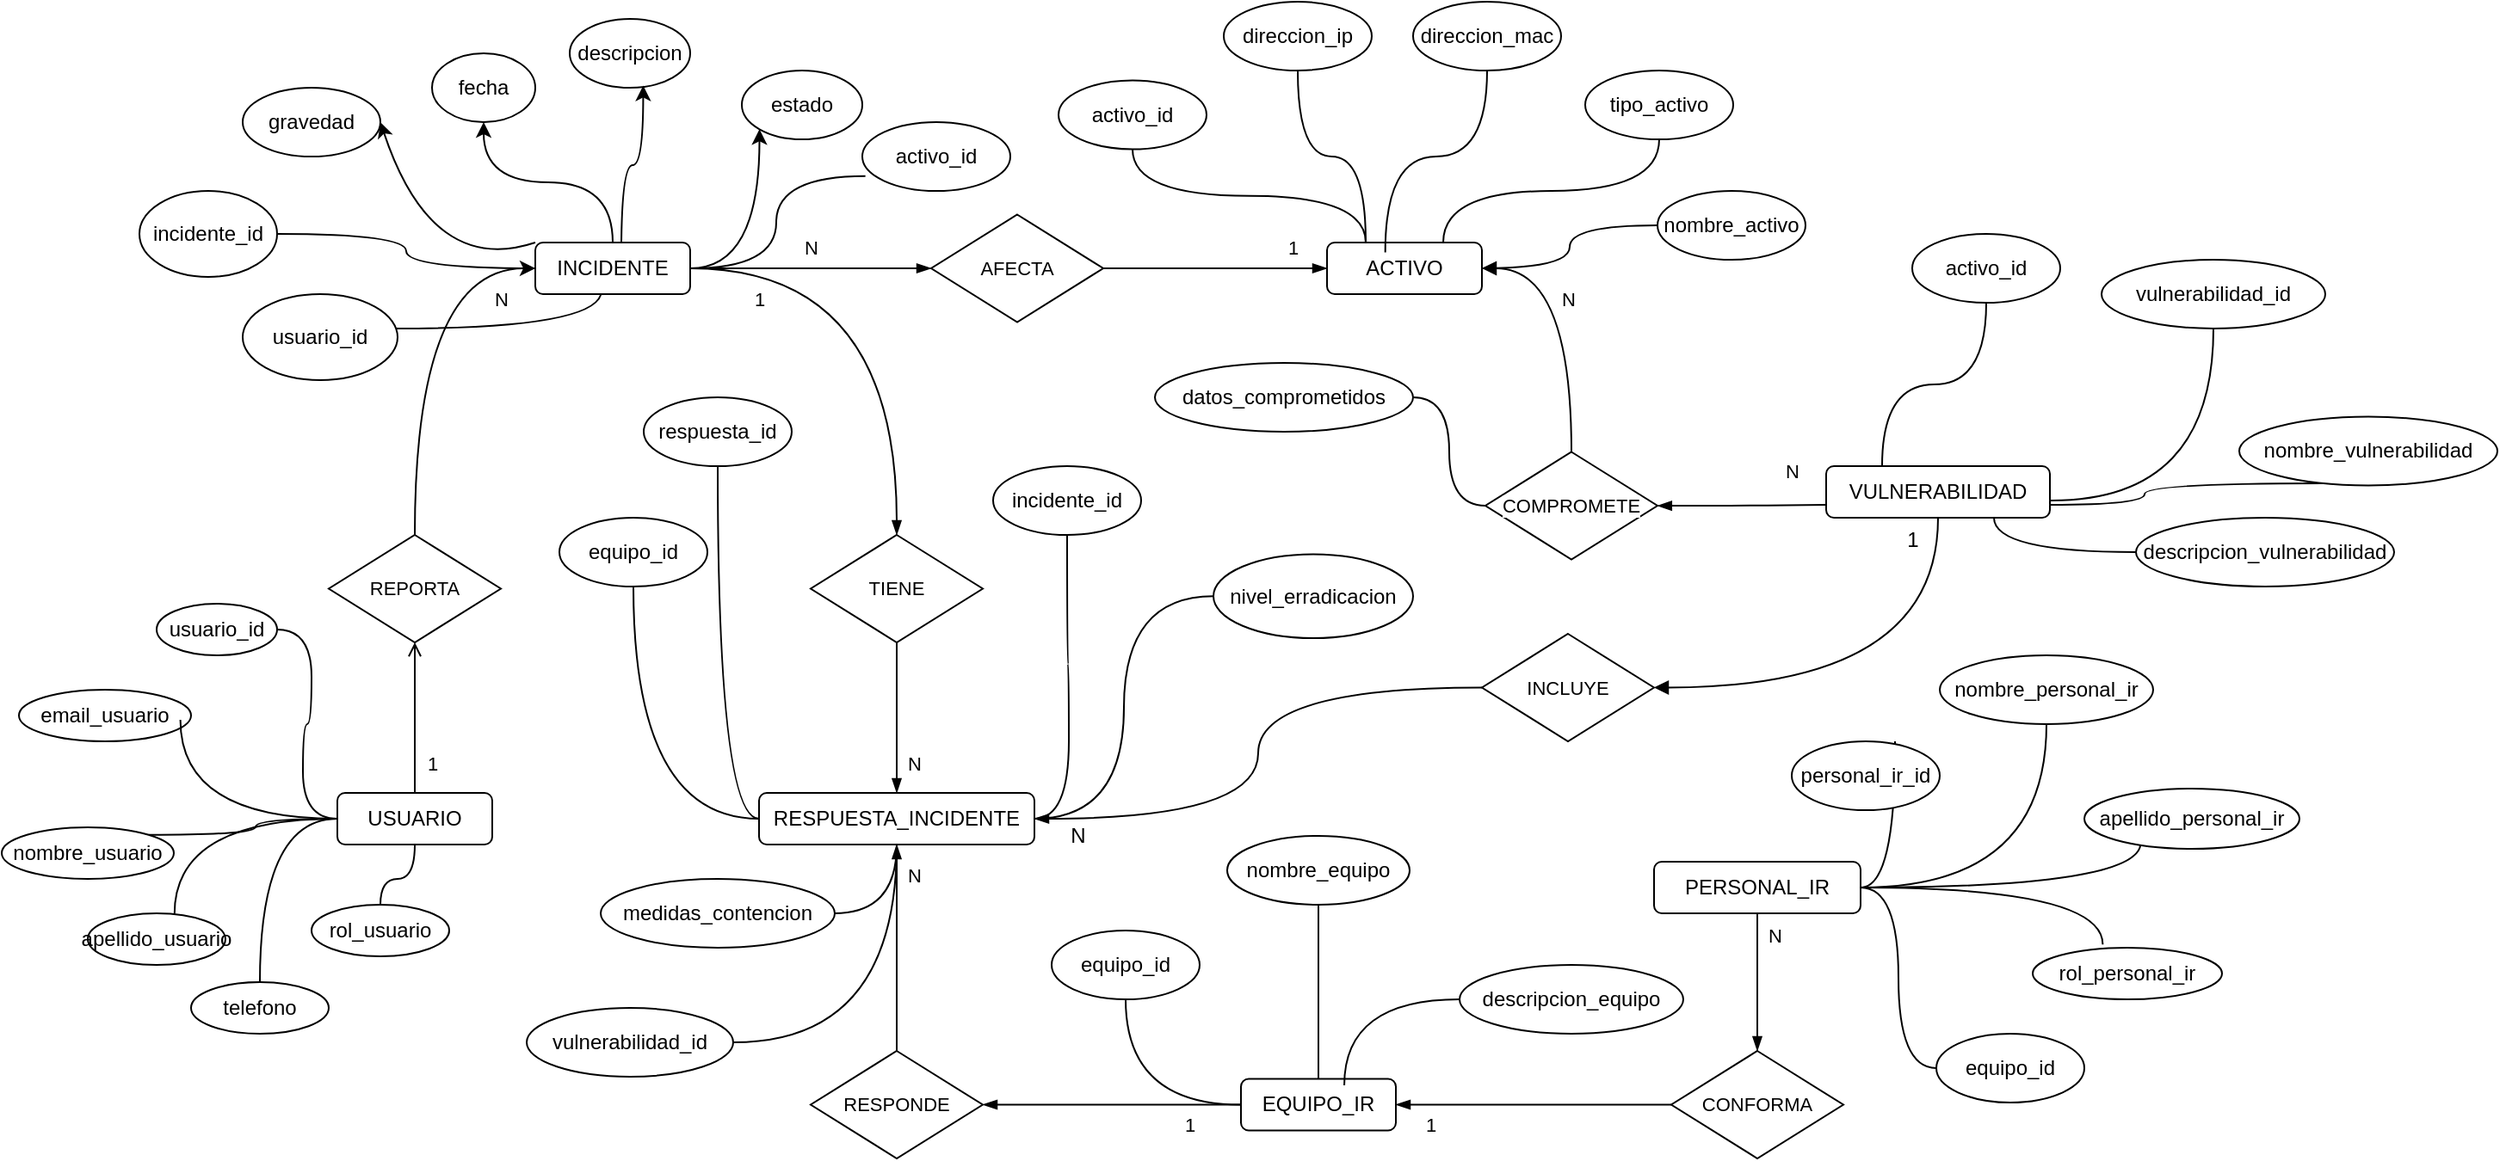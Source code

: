 <mxfile version="24.4.0" type="device" pages="3">
  <diagram id="mgSQSgrMHhVzUuzX50WM" name="Entidad Relacion">
    <mxGraphModel dx="1531" dy="1031" grid="1" gridSize="10" guides="1" tooltips="1" connect="1" arrows="1" fold="1" page="1" pageScale="1" pageWidth="827" pageHeight="1169" math="0" shadow="0">
      <root>
        <mxCell id="0" />
        <mxCell id="1" parent="0" />
        <mxCell id="dCW9297O5qJF-ojRRb4r-17" style="rounded=0;orthogonalLoop=1;jettySize=auto;html=1;exitX=0;exitY=0;exitDx=0;exitDy=0;entryX=1;entryY=0.5;entryDx=0;entryDy=0;elbow=vertical;curved=1;" parent="1" source="dCW9297O5qJF-ojRRb4r-1" target="dCW9297O5qJF-ojRRb4r-15" edge="1">
          <mxGeometry relative="1" as="geometry">
            <Array as="points">
              <mxPoint x="350" y="420" />
            </Array>
          </mxGeometry>
        </mxCell>
        <mxCell id="Hu--qqsxAzfkZEmvc5kn-1" style="edgeStyle=orthogonalEdgeStyle;rounded=0;orthogonalLoop=1;jettySize=auto;html=1;exitX=0.5;exitY=0;exitDx=0;exitDy=0;entryX=0.5;entryY=1;entryDx=0;entryDy=0;curved=1;" parent="1" source="dCW9297O5qJF-ojRRb4r-1" target="dCW9297O5qJF-ojRRb4r-14" edge="1">
          <mxGeometry relative="1" as="geometry" />
        </mxCell>
        <mxCell id="Hu--qqsxAzfkZEmvc5kn-7" style="edgeStyle=orthogonalEdgeStyle;curved=1;rounded=0;orthogonalLoop=1;jettySize=auto;html=1;entryX=0;entryY=0.5;entryDx=0;entryDy=0;strokeColor=default;align=center;verticalAlign=middle;fontFamily=Helvetica;fontSize=11;fontColor=default;labelBackgroundColor=default;endArrow=blockThin;endFill=1;" parent="1" source="dCW9297O5qJF-ojRRb4r-1" target="Hu--qqsxAzfkZEmvc5kn-5" edge="1">
          <mxGeometry relative="1" as="geometry" />
        </mxCell>
        <mxCell id="Hu--qqsxAzfkZEmvc5kn-11" style="edgeStyle=orthogonalEdgeStyle;curved=1;rounded=0;orthogonalLoop=1;jettySize=auto;html=1;exitX=0;exitY=0.5;exitDx=0;exitDy=0;strokeColor=default;align=center;verticalAlign=middle;fontFamily=Helvetica;fontSize=11;fontColor=default;labelBackgroundColor=default;endArrow=none;endFill=0;entryX=1;entryY=0.5;entryDx=0;entryDy=0;" parent="1" source="dCW9297O5qJF-ojRRb4r-1" target="Hu--qqsxAzfkZEmvc5kn-10" edge="1">
          <mxGeometry relative="1" as="geometry">
            <mxPoint x="248" y="413" as="targetPoint" />
          </mxGeometry>
        </mxCell>
        <mxCell id="Hu--qqsxAzfkZEmvc5kn-12" style="edgeStyle=orthogonalEdgeStyle;curved=1;rounded=0;orthogonalLoop=1;jettySize=auto;html=1;strokeColor=default;align=center;verticalAlign=middle;fontFamily=Helvetica;fontSize=11;fontColor=default;labelBackgroundColor=default;endArrow=none;endFill=0;exitX=0.427;exitY=0.933;exitDx=0;exitDy=0;exitPerimeter=0;" parent="1" source="dCW9297O5qJF-ojRRb4r-1" target="dCW9297O5qJF-ojRRb4r-12" edge="1">
          <mxGeometry relative="1" as="geometry">
            <mxPoint x="410" y="430" as="sourcePoint" />
            <Array as="points">
              <mxPoint x="448" y="450" />
            </Array>
          </mxGeometry>
        </mxCell>
        <mxCell id="Hu--qqsxAzfkZEmvc5kn-28" style="edgeStyle=orthogonalEdgeStyle;curved=1;rounded=0;orthogonalLoop=1;jettySize=auto;html=1;strokeColor=default;align=center;verticalAlign=middle;fontFamily=Helvetica;fontSize=11;fontColor=default;labelBackgroundColor=default;endArrow=blockThin;endFill=1;" parent="1" source="dCW9297O5qJF-ojRRb4r-1" target="Hu--qqsxAzfkZEmvc5kn-26" edge="1">
          <mxGeometry relative="1" as="geometry" />
        </mxCell>
        <mxCell id="Hu--qqsxAzfkZEmvc5kn-30" style="edgeStyle=orthogonalEdgeStyle;curved=1;rounded=0;orthogonalLoop=1;jettySize=auto;html=1;entryX=0.5;entryY=0;entryDx=0;entryDy=0;strokeColor=default;align=center;verticalAlign=middle;fontFamily=Helvetica;fontSize=11;fontColor=default;labelBackgroundColor=default;endArrow=none;endFill=0;startArrow=classic;startFill=1;" parent="1" source="dCW9297O5qJF-ojRRb4r-1" target="Hu--qqsxAzfkZEmvc5kn-27" edge="1">
          <mxGeometry relative="1" as="geometry" />
        </mxCell>
        <mxCell id="dCW9297O5qJF-ojRRb4r-1" value="INCIDENTE" style="rounded=1;whiteSpace=wrap;html=1;" parent="1" vertex="1">
          <mxGeometry x="410" y="400" width="90" height="30" as="geometry" />
        </mxCell>
        <mxCell id="Hu--qqsxAzfkZEmvc5kn-14" style="edgeStyle=orthogonalEdgeStyle;curved=1;rounded=0;orthogonalLoop=1;jettySize=auto;html=1;strokeColor=default;align=center;verticalAlign=middle;fontFamily=Helvetica;fontSize=11;fontColor=default;labelBackgroundColor=default;endArrow=none;endFill=0;exitX=0.25;exitY=0;exitDx=0;exitDy=0;" parent="1" source="dCW9297O5qJF-ojRRb4r-3" target="dCW9297O5qJF-ojRRb4r-13" edge="1">
          <mxGeometry relative="1" as="geometry" />
        </mxCell>
        <mxCell id="Hu--qqsxAzfkZEmvc5kn-85" style="edgeStyle=orthogonalEdgeStyle;curved=1;rounded=0;orthogonalLoop=1;jettySize=auto;html=1;strokeColor=default;align=center;verticalAlign=middle;fontFamily=Helvetica;fontSize=11;fontColor=default;labelBackgroundColor=default;endArrow=none;endFill=0;startArrow=block;startFill=1;" parent="1" source="dCW9297O5qJF-ojRRb4r-3" target="Hu--qqsxAzfkZEmvc5kn-65" edge="1">
          <mxGeometry relative="1" as="geometry" />
        </mxCell>
        <mxCell id="dCW9297O5qJF-ojRRb4r-3" value="ACTIVO" style="rounded=1;whiteSpace=wrap;html=1;" parent="1" vertex="1">
          <mxGeometry x="870" y="400" width="90" height="30" as="geometry" />
        </mxCell>
        <mxCell id="Hu--qqsxAzfkZEmvc5kn-119" style="edgeStyle=orthogonalEdgeStyle;curved=1;rounded=0;orthogonalLoop=1;jettySize=auto;html=1;strokeColor=default;align=center;verticalAlign=middle;fontFamily=Helvetica;fontSize=11;fontColor=default;labelBackgroundColor=default;endArrow=none;endFill=0;entryX=1;entryY=0.5;entryDx=0;entryDy=0;" parent="1" source="dCW9297O5qJF-ojRRb4r-4" target="Hu--qqsxAzfkZEmvc5kn-120" edge="1">
          <mxGeometry relative="1" as="geometry">
            <mxPoint x="240" y="790" as="targetPoint" />
          </mxGeometry>
        </mxCell>
        <mxCell id="Hu--qqsxAzfkZEmvc5kn-126" style="edgeStyle=orthogonalEdgeStyle;curved=1;rounded=0;orthogonalLoop=1;jettySize=auto;html=1;entryX=1;entryY=0;entryDx=0;entryDy=0;strokeColor=default;align=center;verticalAlign=middle;fontFamily=Helvetica;fontSize=11;fontColor=default;labelBackgroundColor=default;endArrow=none;endFill=0;" parent="1" source="dCW9297O5qJF-ojRRb4r-4" target="Hu--qqsxAzfkZEmvc5kn-124" edge="1">
          <mxGeometry relative="1" as="geometry" />
        </mxCell>
        <mxCell id="Hu--qqsxAzfkZEmvc5kn-131" style="edgeStyle=orthogonalEdgeStyle;curved=1;rounded=0;orthogonalLoop=1;jettySize=auto;html=1;strokeColor=default;align=center;verticalAlign=middle;fontFamily=Helvetica;fontSize=11;fontColor=default;labelBackgroundColor=default;endArrow=none;endFill=0;" parent="1" source="dCW9297O5qJF-ojRRb4r-4" target="Hu--qqsxAzfkZEmvc5kn-129" edge="1">
          <mxGeometry relative="1" as="geometry" />
        </mxCell>
        <mxCell id="Hu--qqsxAzfkZEmvc5kn-132" style="edgeStyle=orthogonalEdgeStyle;curved=1;rounded=0;orthogonalLoop=1;jettySize=auto;html=1;strokeColor=default;align=center;verticalAlign=middle;fontFamily=Helvetica;fontSize=11;fontColor=default;labelBackgroundColor=default;endArrow=none;endFill=0;" parent="1" source="dCW9297O5qJF-ojRRb4r-4" target="Hu--qqsxAzfkZEmvc5kn-130" edge="1">
          <mxGeometry relative="1" as="geometry" />
        </mxCell>
        <mxCell id="dCW9297O5qJF-ojRRb4r-4" value="USUARIO" style="rounded=1;whiteSpace=wrap;html=1;" parent="1" vertex="1">
          <mxGeometry x="295" y="720" width="90" height="30" as="geometry" />
        </mxCell>
        <mxCell id="dCW9297O5qJF-ojRRb4r-5" value="VULNERABILIDAD" style="rounded=1;whiteSpace=wrap;html=1;" parent="1" vertex="1">
          <mxGeometry x="1160" y="530" width="130" height="30" as="geometry" />
        </mxCell>
        <mxCell id="Hu--qqsxAzfkZEmvc5kn-136" style="edgeStyle=orthogonalEdgeStyle;curved=1;rounded=0;orthogonalLoop=1;jettySize=auto;html=1;entryX=1;entryY=0.5;entryDx=0;entryDy=0;strokeColor=default;align=center;verticalAlign=middle;fontFamily=Helvetica;fontSize=11;fontColor=default;labelBackgroundColor=default;endArrow=blockThin;endFill=1;" parent="1" source="dCW9297O5qJF-ojRRb4r-6" target="Hu--qqsxAzfkZEmvc5kn-134" edge="1">
          <mxGeometry relative="1" as="geometry" />
        </mxCell>
        <mxCell id="Hu--qqsxAzfkZEmvc5kn-138" style="edgeStyle=orthogonalEdgeStyle;curved=1;rounded=0;orthogonalLoop=1;jettySize=auto;html=1;entryX=0;entryY=0.5;entryDx=0;entryDy=0;strokeColor=default;align=center;verticalAlign=middle;fontFamily=Helvetica;fontSize=11;fontColor=default;labelBackgroundColor=default;endArrow=none;endFill=0;startArrow=blockThin;startFill=1;" parent="1" source="dCW9297O5qJF-ojRRb4r-6" target="Hu--qqsxAzfkZEmvc5kn-135" edge="1">
          <mxGeometry relative="1" as="geometry" />
        </mxCell>
        <mxCell id="Hu--qqsxAzfkZEmvc5kn-153" style="edgeStyle=orthogonalEdgeStyle;curved=1;rounded=0;orthogonalLoop=1;jettySize=auto;html=1;strokeColor=default;align=center;verticalAlign=middle;fontFamily=Helvetica;fontSize=11;fontColor=default;labelBackgroundColor=default;endArrow=none;endFill=0;" parent="1" source="dCW9297O5qJF-ojRRb4r-6" target="Hu--qqsxAzfkZEmvc5kn-150" edge="1">
          <mxGeometry relative="1" as="geometry" />
        </mxCell>
        <mxCell id="Hu--qqsxAzfkZEmvc5kn-157" style="edgeStyle=orthogonalEdgeStyle;curved=1;rounded=0;orthogonalLoop=1;jettySize=auto;html=1;strokeColor=default;align=center;verticalAlign=middle;fontFamily=Helvetica;fontSize=11;fontColor=default;labelBackgroundColor=default;endArrow=none;endFill=0;" parent="1" source="dCW9297O5qJF-ojRRb4r-6" target="Hu--qqsxAzfkZEmvc5kn-156" edge="1">
          <mxGeometry relative="1" as="geometry" />
        </mxCell>
        <mxCell id="dCW9297O5qJF-ojRRb4r-6" value="EQUIPO_IR" style="rounded=1;whiteSpace=wrap;html=1;" parent="1" vertex="1">
          <mxGeometry x="820" y="886.25" width="90" height="30" as="geometry" />
        </mxCell>
        <mxCell id="Hu--qqsxAzfkZEmvc5kn-145" style="edgeStyle=orthogonalEdgeStyle;curved=1;rounded=0;orthogonalLoop=1;jettySize=auto;html=1;strokeColor=default;align=center;verticalAlign=middle;fontFamily=Helvetica;fontSize=11;fontColor=default;labelBackgroundColor=default;endArrow=none;endFill=0;" parent="1" source="dCW9297O5qJF-ojRRb4r-7" edge="1">
          <mxGeometry relative="1" as="geometry">
            <mxPoint x="1200" y="690" as="targetPoint" />
          </mxGeometry>
        </mxCell>
        <mxCell id="Hu--qqsxAzfkZEmvc5kn-147" style="edgeStyle=orthogonalEdgeStyle;curved=1;rounded=0;orthogonalLoop=1;jettySize=auto;html=1;strokeColor=default;align=center;verticalAlign=middle;fontFamily=Helvetica;fontSize=11;fontColor=default;labelBackgroundColor=default;endArrow=none;endFill=0;entryX=0.262;entryY=0.9;entryDx=0;entryDy=0;entryPerimeter=0;" parent="1" source="dCW9297O5qJF-ojRRb4r-7" target="Hu--qqsxAzfkZEmvc5kn-142" edge="1">
          <mxGeometry relative="1" as="geometry">
            <mxPoint x="1320" y="790" as="targetPoint" />
          </mxGeometry>
        </mxCell>
        <mxCell id="Hu--qqsxAzfkZEmvc5kn-155" style="edgeStyle=orthogonalEdgeStyle;curved=1;rounded=0;orthogonalLoop=1;jettySize=auto;html=1;strokeColor=default;align=center;verticalAlign=middle;fontFamily=Helvetica;fontSize=11;fontColor=default;labelBackgroundColor=default;endArrow=none;endFill=0;entryX=0;entryY=0.5;entryDx=0;entryDy=0;" parent="1" source="dCW9297O5qJF-ojRRb4r-7" target="Hu--qqsxAzfkZEmvc5kn-149" edge="1">
          <mxGeometry relative="1" as="geometry">
            <mxPoint x="1220" y="860" as="targetPoint" />
          </mxGeometry>
        </mxCell>
        <mxCell id="dCW9297O5qJF-ojRRb4r-7" value="PERSONAL_IR" style="rounded=1;whiteSpace=wrap;html=1;" parent="1" vertex="1">
          <mxGeometry x="1060" y="760" width="120" height="30" as="geometry" />
        </mxCell>
        <mxCell id="Hu--qqsxAzfkZEmvc5kn-58" style="edgeStyle=orthogonalEdgeStyle;curved=1;rounded=0;orthogonalLoop=1;jettySize=auto;html=1;strokeColor=default;align=center;verticalAlign=middle;fontFamily=Helvetica;fontSize=11;fontColor=default;labelBackgroundColor=default;endArrow=none;endFill=0;entryX=0;entryY=0.5;entryDx=0;entryDy=0;" parent="1" source="dCW9297O5qJF-ojRRb4r-10" target="Hu--qqsxAzfkZEmvc5kn-60" edge="1">
          <mxGeometry relative="1" as="geometry">
            <mxPoint x="810" y="720" as="targetPoint" />
          </mxGeometry>
        </mxCell>
        <mxCell id="Hu--qqsxAzfkZEmvc5kn-100" style="edgeStyle=orthogonalEdgeStyle;curved=1;rounded=0;orthogonalLoop=1;jettySize=auto;html=1;entryX=0;entryY=0.5;entryDx=0;entryDy=0;strokeColor=default;align=center;verticalAlign=middle;fontFamily=Helvetica;fontSize=11;fontColor=default;labelBackgroundColor=default;endArrow=none;endFill=0;startArrow=blockThin;startFill=1;" parent="1" source="dCW9297O5qJF-ojRRb4r-10" target="Hu--qqsxAzfkZEmvc5kn-94" edge="1">
          <mxGeometry relative="1" as="geometry" />
        </mxCell>
        <mxCell id="LeRdlQffRXMQm99WUG5v-2" style="edgeStyle=orthogonalEdgeStyle;curved=1;rounded=0;orthogonalLoop=1;jettySize=auto;html=1;entryX=0.5;entryY=1;entryDx=0;entryDy=0;strokeColor=default;align=center;verticalAlign=middle;fontFamily=Helvetica;fontSize=11;fontColor=default;labelBackgroundColor=default;endArrow=none;endFill=0;" parent="1" source="dCW9297O5qJF-ojRRb4r-10" target="LeRdlQffRXMQm99WUG5v-1" edge="1">
          <mxGeometry relative="1" as="geometry" />
        </mxCell>
        <mxCell id="dCW9297O5qJF-ojRRb4r-10" value="RESPUESTA_INCIDENTE" style="rounded=1;whiteSpace=wrap;html=1;" parent="1" vertex="1">
          <mxGeometry x="540" y="720" width="160" height="30" as="geometry" />
        </mxCell>
        <mxCell id="dCW9297O5qJF-ojRRb4r-12" value="usuario_id" style="ellipse;whiteSpace=wrap;html=1;" parent="1" vertex="1">
          <mxGeometry x="240" y="430" width="90" height="50" as="geometry" />
        </mxCell>
        <mxCell id="dCW9297O5qJF-ojRRb4r-13" value="activo_id" style="ellipse;whiteSpace=wrap;html=1;" parent="1" vertex="1">
          <mxGeometry x="714" y="305.75" width="86" height="40" as="geometry" />
        </mxCell>
        <mxCell id="dCW9297O5qJF-ojRRb4r-14" value="fecha" style="ellipse;whiteSpace=wrap;html=1;" parent="1" vertex="1">
          <mxGeometry x="350" y="290" width="60" height="40" as="geometry" />
        </mxCell>
        <mxCell id="dCW9297O5qJF-ojRRb4r-15" value="gravedad" style="ellipse;whiteSpace=wrap;html=1;" parent="1" vertex="1">
          <mxGeometry x="240" y="310" width="80" height="40" as="geometry" />
        </mxCell>
        <mxCell id="dCW9297O5qJF-ojRRb4r-16" value="estado" style="ellipse;whiteSpace=wrap;html=1;" parent="1" vertex="1">
          <mxGeometry x="530" y="300" width="70" height="40" as="geometry" />
        </mxCell>
        <mxCell id="Hu--qqsxAzfkZEmvc5kn-3" style="edgeStyle=orthogonalEdgeStyle;curved=1;rounded=0;orthogonalLoop=1;jettySize=auto;html=1;entryX=0;entryY=1;entryDx=0;entryDy=0;strokeColor=default;align=center;verticalAlign=middle;fontFamily=Helvetica;fontSize=11;fontColor=default;labelBackgroundColor=default;endArrow=classic;" parent="1" source="dCW9297O5qJF-ojRRb4r-1" target="dCW9297O5qJF-ojRRb4r-16" edge="1">
          <mxGeometry relative="1" as="geometry" />
        </mxCell>
        <mxCell id="Hu--qqsxAzfkZEmvc5kn-8" style="edgeStyle=orthogonalEdgeStyle;curved=1;rounded=0;orthogonalLoop=1;jettySize=auto;html=1;exitX=1;exitY=0.5;exitDx=0;exitDy=0;entryX=0;entryY=0.5;entryDx=0;entryDy=0;strokeColor=default;align=center;verticalAlign=middle;fontFamily=Helvetica;fontSize=11;fontColor=default;labelBackgroundColor=default;endArrow=blockThin;endFill=1;" parent="1" source="Hu--qqsxAzfkZEmvc5kn-5" target="dCW9297O5qJF-ojRRb4r-3" edge="1">
          <mxGeometry relative="1" as="geometry" />
        </mxCell>
        <mxCell id="Hu--qqsxAzfkZEmvc5kn-5" value="AFECTA" style="rhombus;whiteSpace=wrap;html=1;fontFamily=Helvetica;fontSize=11;fontColor=default;labelBackgroundColor=default;" parent="1" vertex="1">
          <mxGeometry x="640" y="383.75" width="100" height="62.5" as="geometry" />
        </mxCell>
        <mxCell id="Hu--qqsxAzfkZEmvc5kn-10" value="incidente_id" style="ellipse;whiteSpace=wrap;html=1;" parent="1" vertex="1">
          <mxGeometry x="180" y="370" width="80" height="50" as="geometry" />
        </mxCell>
        <mxCell id="Hu--qqsxAzfkZEmvc5kn-15" style="edgeStyle=orthogonalEdgeStyle;curved=1;rounded=0;orthogonalLoop=1;jettySize=auto;html=1;strokeColor=default;align=center;verticalAlign=middle;fontFamily=Helvetica;fontSize=11;fontColor=default;labelBackgroundColor=default;endArrow=none;endFill=0;exitX=0.25;exitY=0;exitDx=0;exitDy=0;" parent="1" source="dCW9297O5qJF-ojRRb4r-3" target="Hu--qqsxAzfkZEmvc5kn-16" edge="1">
          <mxGeometry relative="1" as="geometry">
            <mxPoint x="997" y="383.25" as="sourcePoint" />
          </mxGeometry>
        </mxCell>
        <mxCell id="Hu--qqsxAzfkZEmvc5kn-16" value="direccion_ip" style="ellipse;whiteSpace=wrap;html=1;" parent="1" vertex="1">
          <mxGeometry x="810" y="260" width="86" height="40" as="geometry" />
        </mxCell>
        <mxCell id="Hu--qqsxAzfkZEmvc5kn-17" style="edgeStyle=orthogonalEdgeStyle;curved=1;rounded=0;orthogonalLoop=1;jettySize=auto;html=1;strokeColor=default;align=center;verticalAlign=middle;fontFamily=Helvetica;fontSize=11;fontColor=default;labelBackgroundColor=default;endArrow=none;endFill=0;exitX=0.376;exitY=0.19;exitDx=0;exitDy=0;exitPerimeter=0;" parent="1" source="dCW9297O5qJF-ojRRb4r-3" target="Hu--qqsxAzfkZEmvc5kn-18" edge="1">
          <mxGeometry relative="1" as="geometry">
            <mxPoint x="1113" y="369.5" as="sourcePoint" />
          </mxGeometry>
        </mxCell>
        <mxCell id="Hu--qqsxAzfkZEmvc5kn-18" value="direccion_mac" style="ellipse;whiteSpace=wrap;html=1;" parent="1" vertex="1">
          <mxGeometry x="920" y="260" width="86" height="40" as="geometry" />
        </mxCell>
        <mxCell id="Hu--qqsxAzfkZEmvc5kn-22" style="edgeStyle=orthogonalEdgeStyle;curved=1;rounded=0;orthogonalLoop=1;jettySize=auto;html=1;strokeColor=default;align=center;verticalAlign=middle;fontFamily=Helvetica;fontSize=11;fontColor=default;labelBackgroundColor=default;endArrow=none;endFill=0;exitX=0.75;exitY=0;exitDx=0;exitDy=0;" parent="1" source="dCW9297O5qJF-ojRRb4r-3" target="Hu--qqsxAzfkZEmvc5kn-23" edge="1">
          <mxGeometry relative="1" as="geometry">
            <mxPoint x="1183" y="445.75" as="sourcePoint" />
          </mxGeometry>
        </mxCell>
        <mxCell id="Hu--qqsxAzfkZEmvc5kn-23" value="tipo_activo" style="ellipse;whiteSpace=wrap;html=1;" parent="1" vertex="1">
          <mxGeometry x="1020" y="300" width="86" height="40" as="geometry" />
        </mxCell>
        <mxCell id="Hu--qqsxAzfkZEmvc5kn-24" value="" style="edgeStyle=orthogonalEdgeStyle;curved=1;rounded=0;orthogonalLoop=1;jettySize=auto;html=1;strokeColor=default;align=center;verticalAlign=middle;fontFamily=Helvetica;fontSize=11;fontColor=default;labelBackgroundColor=default;endArrow=none;endFill=0;" parent="1" source="dCW9297O5qJF-ojRRb4r-3" target="Hu--qqsxAzfkZEmvc5kn-25" edge="1">
          <mxGeometry relative="1" as="geometry">
            <mxPoint x="1030" y="510" as="sourcePoint" />
          </mxGeometry>
        </mxCell>
        <mxCell id="Hu--qqsxAzfkZEmvc5kn-25" value="nombre_activo" style="ellipse;whiteSpace=wrap;html=1;" parent="1" vertex="1">
          <mxGeometry x="1062" y="370" width="86" height="40" as="geometry" />
        </mxCell>
        <mxCell id="Hu--qqsxAzfkZEmvc5kn-29" style="edgeStyle=orthogonalEdgeStyle;curved=1;rounded=0;orthogonalLoop=1;jettySize=auto;html=1;entryX=0.5;entryY=0;entryDx=0;entryDy=0;strokeColor=default;align=center;verticalAlign=middle;fontFamily=Helvetica;fontSize=11;fontColor=default;labelBackgroundColor=default;endArrow=blockThin;endFill=1;" parent="1" source="Hu--qqsxAzfkZEmvc5kn-26" target="dCW9297O5qJF-ojRRb4r-10" edge="1">
          <mxGeometry relative="1" as="geometry" />
        </mxCell>
        <mxCell id="Hu--qqsxAzfkZEmvc5kn-26" value="TIENE" style="rhombus;whiteSpace=wrap;html=1;fontFamily=Helvetica;fontSize=11;fontColor=default;labelBackgroundColor=default;" parent="1" vertex="1">
          <mxGeometry x="570" y="570" width="100" height="62.5" as="geometry" />
        </mxCell>
        <mxCell id="Hu--qqsxAzfkZEmvc5kn-31" style="edgeStyle=orthogonalEdgeStyle;curved=1;rounded=0;orthogonalLoop=1;jettySize=auto;html=1;entryX=0.5;entryY=0;entryDx=0;entryDy=0;strokeColor=default;align=center;verticalAlign=middle;fontFamily=Helvetica;fontSize=11;fontColor=default;labelBackgroundColor=default;endArrow=none;endFill=0;startArrow=open;startFill=0;" parent="1" source="Hu--qqsxAzfkZEmvc5kn-27" target="dCW9297O5qJF-ojRRb4r-4" edge="1">
          <mxGeometry relative="1" as="geometry" />
        </mxCell>
        <mxCell id="Hu--qqsxAzfkZEmvc5kn-27" value="REPORTA" style="rhombus;whiteSpace=wrap;html=1;fontFamily=Helvetica;fontSize=11;fontColor=default;labelBackgroundColor=default;" parent="1" vertex="1">
          <mxGeometry x="290" y="570" width="100" height="62.5" as="geometry" />
        </mxCell>
        <mxCell id="Hu--qqsxAzfkZEmvc5kn-44" style="edgeStyle=orthogonalEdgeStyle;curved=1;rounded=0;orthogonalLoop=1;jettySize=auto;html=1;strokeColor=default;align=center;verticalAlign=middle;fontFamily=Helvetica;fontSize=11;fontColor=default;labelBackgroundColor=default;endArrow=none;endFill=0;exitX=0;exitY=0.5;exitDx=0;exitDy=0;" parent="1" source="dCW9297O5qJF-ojRRb4r-10" target="Hu--qqsxAzfkZEmvc5kn-45" edge="1">
          <mxGeometry relative="1" as="geometry">
            <mxPoint x="773" y="626" as="sourcePoint" />
          </mxGeometry>
        </mxCell>
        <mxCell id="Hu--qqsxAzfkZEmvc5kn-45" value="respuesta_id" style="ellipse;whiteSpace=wrap;html=1;" parent="1" vertex="1">
          <mxGeometry x="473" y="490" width="86" height="40" as="geometry" />
        </mxCell>
        <mxCell id="Hu--qqsxAzfkZEmvc5kn-46" style="edgeStyle=orthogonalEdgeStyle;curved=1;rounded=0;orthogonalLoop=1;jettySize=auto;html=1;strokeColor=default;align=center;verticalAlign=middle;fontFamily=Helvetica;fontSize=11;fontColor=default;labelBackgroundColor=default;endArrow=none;endFill=0;exitX=1;exitY=0.5;exitDx=0;exitDy=0;" parent="1" source="dCW9297O5qJF-ojRRb4r-10" target="Hu--qqsxAzfkZEmvc5kn-47" edge="1">
          <mxGeometry relative="1" as="geometry">
            <mxPoint x="784" y="632" as="sourcePoint" />
          </mxGeometry>
        </mxCell>
        <mxCell id="Hu--qqsxAzfkZEmvc5kn-47" value="incidente_id" style="ellipse;whiteSpace=wrap;html=1;" parent="1" vertex="1">
          <mxGeometry x="676" y="530" width="86" height="40" as="geometry" />
        </mxCell>
        <mxCell id="Hu--qqsxAzfkZEmvc5kn-55" value="medidas_contencion" style="ellipse;whiteSpace=wrap;html=1;" parent="1" vertex="1">
          <mxGeometry x="448" y="770" width="136" height="40" as="geometry" />
        </mxCell>
        <mxCell id="Hu--qqsxAzfkZEmvc5kn-57" style="edgeStyle=orthogonalEdgeStyle;curved=1;rounded=0;orthogonalLoop=1;jettySize=auto;html=1;strokeColor=default;align=center;verticalAlign=middle;fontFamily=Helvetica;fontSize=11;fontColor=default;labelBackgroundColor=default;endArrow=none;endFill=0;exitX=0.021;exitY=0.785;exitDx=0;exitDy=0;exitPerimeter=0;" parent="1" source="Hu--qqsxAzfkZEmvc5kn-56" target="dCW9297O5qJF-ojRRb4r-1" edge="1">
          <mxGeometry relative="1" as="geometry">
            <Array as="points">
              <mxPoint x="550" y="361" />
              <mxPoint x="550" y="415" />
            </Array>
          </mxGeometry>
        </mxCell>
        <mxCell id="Hu--qqsxAzfkZEmvc5kn-56" value="activo_id" style="ellipse;whiteSpace=wrap;html=1;" parent="1" vertex="1">
          <mxGeometry x="600" y="330" width="86" height="40" as="geometry" />
        </mxCell>
        <mxCell id="Hu--qqsxAzfkZEmvc5kn-60" value="nivel_erradicacion" style="ellipse;whiteSpace=wrap;html=1;" parent="1" vertex="1">
          <mxGeometry x="804" y="581.25" width="116" height="48.75" as="geometry" />
        </mxCell>
        <mxCell id="Hu--qqsxAzfkZEmvc5kn-67" style="edgeStyle=orthogonalEdgeStyle;curved=1;rounded=0;orthogonalLoop=1;jettySize=auto;html=1;entryX=0;entryY=0.75;entryDx=0;entryDy=0;strokeColor=default;align=center;verticalAlign=middle;fontFamily=Helvetica;fontSize=11;fontColor=default;labelBackgroundColor=default;endArrow=none;endFill=0;startArrow=blockThin;startFill=1;" parent="1" source="Hu--qqsxAzfkZEmvc5kn-65" target="dCW9297O5qJF-ojRRb4r-5" edge="1">
          <mxGeometry relative="1" as="geometry" />
        </mxCell>
        <mxCell id="Hu--qqsxAzfkZEmvc5kn-65" value="COMPROMETE" style="rhombus;whiteSpace=wrap;html=1;fontFamily=Helvetica;fontSize=11;fontColor=default;labelBackgroundColor=default;" parent="1" vertex="1">
          <mxGeometry x="962" y="521.75" width="100" height="62.5" as="geometry" />
        </mxCell>
        <mxCell id="Hu--qqsxAzfkZEmvc5kn-86" style="edgeStyle=orthogonalEdgeStyle;curved=1;rounded=0;orthogonalLoop=1;jettySize=auto;html=1;strokeColor=default;align=center;verticalAlign=middle;fontFamily=Helvetica;fontSize=11;fontColor=default;labelBackgroundColor=default;endArrow=none;endFill=0;exitX=0.25;exitY=0;exitDx=0;exitDy=0;" parent="1" source="dCW9297O5qJF-ojRRb4r-5" target="Hu--qqsxAzfkZEmvc5kn-87" edge="1">
          <mxGeometry relative="1" as="geometry">
            <mxPoint x="1369" y="464.25" as="sourcePoint" />
          </mxGeometry>
        </mxCell>
        <mxCell id="Hu--qqsxAzfkZEmvc5kn-87" value="activo_id" style="ellipse;whiteSpace=wrap;html=1;" parent="1" vertex="1">
          <mxGeometry x="1210" y="395" width="86" height="40" as="geometry" />
        </mxCell>
        <mxCell id="Hu--qqsxAzfkZEmvc5kn-88" style="edgeStyle=orthogonalEdgeStyle;curved=1;rounded=0;orthogonalLoop=1;jettySize=auto;html=1;strokeColor=default;align=center;verticalAlign=middle;fontFamily=Helvetica;fontSize=11;fontColor=default;labelBackgroundColor=default;endArrow=none;endFill=0;" parent="1" target="Hu--qqsxAzfkZEmvc5kn-89" edge="1">
          <mxGeometry relative="1" as="geometry">
            <mxPoint x="1290" y="550" as="sourcePoint" />
          </mxGeometry>
        </mxCell>
        <mxCell id="Hu--qqsxAzfkZEmvc5kn-89" value="vulnerabilidad_id" style="ellipse;whiteSpace=wrap;html=1;" parent="1" vertex="1">
          <mxGeometry x="1320" y="410" width="130" height="40" as="geometry" />
        </mxCell>
        <mxCell id="Hu--qqsxAzfkZEmvc5kn-116" style="edgeStyle=orthogonalEdgeStyle;curved=1;rounded=0;orthogonalLoop=1;jettySize=auto;html=1;entryX=1;entryY=0.75;entryDx=0;entryDy=0;strokeColor=default;align=center;verticalAlign=middle;fontFamily=Helvetica;fontSize=11;fontColor=default;labelBackgroundColor=default;endArrow=none;endFill=0;" parent="1" source="Hu--qqsxAzfkZEmvc5kn-91" target="dCW9297O5qJF-ojRRb4r-5" edge="1">
          <mxGeometry relative="1" as="geometry">
            <Array as="points">
              <mxPoint x="1345" y="540" />
              <mxPoint x="1345" y="553" />
            </Array>
          </mxGeometry>
        </mxCell>
        <mxCell id="Hu--qqsxAzfkZEmvc5kn-91" value="nombre_vulnerabilidad" style="ellipse;whiteSpace=wrap;html=1;" parent="1" vertex="1">
          <mxGeometry x="1400" y="501.25" width="150" height="40" as="geometry" />
        </mxCell>
        <mxCell id="Hu--qqsxAzfkZEmvc5kn-93" style="edgeStyle=orthogonalEdgeStyle;curved=1;rounded=0;orthogonalLoop=1;jettySize=auto;html=1;entryX=0.5;entryY=1;entryDx=0;entryDy=0;strokeColor=default;align=center;verticalAlign=middle;fontFamily=Helvetica;fontSize=11;fontColor=default;labelBackgroundColor=default;endArrow=none;endFill=0;startArrow=block;startFill=1;" parent="1" source="Hu--qqsxAzfkZEmvc5kn-94" target="dCW9297O5qJF-ojRRb4r-5" edge="1">
          <mxGeometry relative="1" as="geometry" />
        </mxCell>
        <mxCell id="Hu--qqsxAzfkZEmvc5kn-94" value="INCLUYE" style="rhombus;whiteSpace=wrap;html=1;fontFamily=Helvetica;fontSize=11;fontColor=default;labelBackgroundColor=default;" parent="1" vertex="1">
          <mxGeometry x="960" y="627.5" width="100" height="62.5" as="geometry" />
        </mxCell>
        <mxCell id="Hu--qqsxAzfkZEmvc5kn-102" style="edgeStyle=orthogonalEdgeStyle;curved=1;rounded=0;orthogonalLoop=1;jettySize=auto;html=1;entryX=0;entryY=0.5;entryDx=0;entryDy=0;strokeColor=default;align=center;verticalAlign=middle;fontFamily=Helvetica;fontSize=11;fontColor=default;labelBackgroundColor=default;endArrow=none;endFill=0;" parent="1" source="Hu--qqsxAzfkZEmvc5kn-101" target="Hu--qqsxAzfkZEmvc5kn-65" edge="1">
          <mxGeometry relative="1" as="geometry" />
        </mxCell>
        <mxCell id="Hu--qqsxAzfkZEmvc5kn-101" value="datos_comprometidos" style="ellipse;whiteSpace=wrap;html=1;" parent="1" vertex="1">
          <mxGeometry x="770" y="470" width="150" height="40" as="geometry" />
        </mxCell>
        <mxCell id="Hu--qqsxAzfkZEmvc5kn-103" value="N" style="text;html=1;align=center;verticalAlign=middle;resizable=0;points=[];autosize=1;strokeColor=none;fillColor=none;fontFamily=Helvetica;fontSize=11;fontColor=default;labelBackgroundColor=default;" parent="1" vertex="1">
          <mxGeometry x="1125" y="518" width="30" height="30" as="geometry" />
        </mxCell>
        <mxCell id="Hu--qqsxAzfkZEmvc5kn-104" value="N" style="text;html=1;align=center;verticalAlign=middle;resizable=0;points=[];autosize=1;strokeColor=none;fillColor=none;fontFamily=Helvetica;fontSize=11;fontColor=default;labelBackgroundColor=default;" parent="1" vertex="1">
          <mxGeometry x="995" y="418" width="30" height="30" as="geometry" />
        </mxCell>
        <mxCell id="Hu--qqsxAzfkZEmvc5kn-107" style="edgeStyle=orthogonalEdgeStyle;curved=1;rounded=0;orthogonalLoop=1;jettySize=auto;html=1;strokeColor=default;align=center;verticalAlign=middle;fontFamily=Helvetica;fontSize=11;fontColor=default;labelBackgroundColor=default;endArrow=none;endFill=0;" parent="1" source="Hu--qqsxAzfkZEmvc5kn-105" target="dCW9297O5qJF-ojRRb4r-10" edge="1">
          <mxGeometry relative="1" as="geometry" />
        </mxCell>
        <mxCell id="Hu--qqsxAzfkZEmvc5kn-105" value="vulnerabilidad_id" style="ellipse;whiteSpace=wrap;html=1;" parent="1" vertex="1">
          <mxGeometry x="405" y="845" width="120" height="40" as="geometry" />
        </mxCell>
        <mxCell id="Hu--qqsxAzfkZEmvc5kn-108" style="edgeStyle=orthogonalEdgeStyle;curved=1;rounded=0;orthogonalLoop=1;jettySize=auto;html=1;entryX=1;entryY=0.5;entryDx=0;entryDy=0;strokeColor=default;align=center;verticalAlign=middle;fontFamily=Helvetica;fontSize=11;fontColor=default;labelBackgroundColor=default;endArrow=none;endFill=0;" parent="1" source="dCW9297O5qJF-ojRRb4r-10" target="Hu--qqsxAzfkZEmvc5kn-55" edge="1">
          <mxGeometry relative="1" as="geometry" />
        </mxCell>
        <mxCell id="Hu--qqsxAzfkZEmvc5kn-109" value="descripcion" style="ellipse;whiteSpace=wrap;html=1;" parent="1" vertex="1">
          <mxGeometry x="430" y="270" width="70" height="40" as="geometry" />
        </mxCell>
        <mxCell id="Hu--qqsxAzfkZEmvc5kn-110" style="edgeStyle=orthogonalEdgeStyle;curved=1;rounded=0;orthogonalLoop=1;jettySize=auto;html=1;entryX=0.61;entryY=0.968;entryDx=0;entryDy=0;entryPerimeter=0;strokeColor=default;align=center;verticalAlign=middle;fontFamily=Helvetica;fontSize=11;fontColor=default;labelBackgroundColor=default;endArrow=classic;" parent="1" target="Hu--qqsxAzfkZEmvc5kn-109" edge="1">
          <mxGeometry relative="1" as="geometry">
            <mxPoint x="460" y="400" as="sourcePoint" />
          </mxGeometry>
        </mxCell>
        <mxCell id="Hu--qqsxAzfkZEmvc5kn-118" style="edgeStyle=orthogonalEdgeStyle;curved=1;rounded=0;orthogonalLoop=1;jettySize=auto;html=1;entryX=0.75;entryY=1;entryDx=0;entryDy=0;strokeColor=default;align=center;verticalAlign=middle;fontFamily=Helvetica;fontSize=11;fontColor=default;labelBackgroundColor=default;endArrow=none;endFill=0;" parent="1" source="Hu--qqsxAzfkZEmvc5kn-117" target="dCW9297O5qJF-ojRRb4r-5" edge="1">
          <mxGeometry relative="1" as="geometry" />
        </mxCell>
        <mxCell id="Hu--qqsxAzfkZEmvc5kn-117" value="descripcion_vulnerabilidad" style="ellipse;whiteSpace=wrap;html=1;" parent="1" vertex="1">
          <mxGeometry x="1340" y="560" width="150" height="40" as="geometry" />
        </mxCell>
        <mxCell id="Hu--qqsxAzfkZEmvc5kn-120" value="usuario_id" style="ellipse;whiteSpace=wrap;html=1;" parent="1" vertex="1">
          <mxGeometry x="190" y="610" width="70" height="30" as="geometry" />
        </mxCell>
        <mxCell id="Hu--qqsxAzfkZEmvc5kn-121" value="email_usuario" style="ellipse;whiteSpace=wrap;html=1;" parent="1" vertex="1">
          <mxGeometry x="110" y="660" width="100" height="30" as="geometry" />
        </mxCell>
        <mxCell id="Hu--qqsxAzfkZEmvc5kn-123" value="apellido_usuario" style="ellipse;whiteSpace=wrap;html=1;" parent="1" vertex="1">
          <mxGeometry x="150" y="790" width="80" height="30" as="geometry" />
        </mxCell>
        <mxCell id="Hu--qqsxAzfkZEmvc5kn-124" value="nombre_usuario" style="ellipse;whiteSpace=wrap;html=1;" parent="1" vertex="1">
          <mxGeometry x="100" y="740" width="100" height="30" as="geometry" />
        </mxCell>
        <mxCell id="Hu--qqsxAzfkZEmvc5kn-125" style="edgeStyle=orthogonalEdgeStyle;curved=1;rounded=0;orthogonalLoop=1;jettySize=auto;html=1;entryX=0.938;entryY=0.582;entryDx=0;entryDy=0;entryPerimeter=0;strokeColor=default;align=center;verticalAlign=middle;fontFamily=Helvetica;fontSize=11;fontColor=default;labelBackgroundColor=default;endArrow=none;endFill=0;" parent="1" source="dCW9297O5qJF-ojRRb4r-4" target="Hu--qqsxAzfkZEmvc5kn-121" edge="1">
          <mxGeometry relative="1" as="geometry" />
        </mxCell>
        <mxCell id="Hu--qqsxAzfkZEmvc5kn-128" style="edgeStyle=orthogonalEdgeStyle;curved=1;rounded=0;orthogonalLoop=1;jettySize=auto;html=1;entryX=0.63;entryY=0.01;entryDx=0;entryDy=0;entryPerimeter=0;strokeColor=default;align=center;verticalAlign=middle;fontFamily=Helvetica;fontSize=11;fontColor=default;labelBackgroundColor=default;endArrow=none;endFill=0;" parent="1" source="dCW9297O5qJF-ojRRb4r-4" target="Hu--qqsxAzfkZEmvc5kn-123" edge="1">
          <mxGeometry relative="1" as="geometry" />
        </mxCell>
        <mxCell id="Hu--qqsxAzfkZEmvc5kn-129" value="telefono" style="ellipse;whiteSpace=wrap;html=1;" parent="1" vertex="1">
          <mxGeometry x="210" y="830" width="80" height="30" as="geometry" />
        </mxCell>
        <mxCell id="Hu--qqsxAzfkZEmvc5kn-130" value="rol_usuario" style="ellipse;whiteSpace=wrap;html=1;" parent="1" vertex="1">
          <mxGeometry x="280" y="785" width="80" height="30" as="geometry" />
        </mxCell>
        <mxCell id="Hu--qqsxAzfkZEmvc5kn-137" style="edgeStyle=orthogonalEdgeStyle;curved=1;rounded=0;orthogonalLoop=1;jettySize=auto;html=1;strokeColor=default;align=center;verticalAlign=middle;fontFamily=Helvetica;fontSize=11;fontColor=default;labelBackgroundColor=default;endArrow=blockThin;endFill=1;startArrow=none;startFill=0;" parent="1" source="Hu--qqsxAzfkZEmvc5kn-134" target="dCW9297O5qJF-ojRRb4r-10" edge="1">
          <mxGeometry relative="1" as="geometry" />
        </mxCell>
        <mxCell id="Hu--qqsxAzfkZEmvc5kn-134" value="RESPONDE" style="rhombus;whiteSpace=wrap;html=1;fontFamily=Helvetica;fontSize=11;fontColor=default;labelBackgroundColor=default;" parent="1" vertex="1">
          <mxGeometry x="570" y="870" width="100" height="62.5" as="geometry" />
        </mxCell>
        <mxCell id="Hu--qqsxAzfkZEmvc5kn-139" style="edgeStyle=orthogonalEdgeStyle;curved=1;rounded=0;orthogonalLoop=1;jettySize=auto;html=1;entryX=0.5;entryY=1;entryDx=0;entryDy=0;strokeColor=default;align=center;verticalAlign=middle;fontFamily=Helvetica;fontSize=11;fontColor=default;labelBackgroundColor=default;endArrow=none;endFill=0;startArrow=blockThin;startFill=1;" parent="1" source="Hu--qqsxAzfkZEmvc5kn-135" target="dCW9297O5qJF-ojRRb4r-7" edge="1">
          <mxGeometry relative="1" as="geometry" />
        </mxCell>
        <mxCell id="Hu--qqsxAzfkZEmvc5kn-135" value="CONFORMA" style="rhombus;whiteSpace=wrap;html=1;fontFamily=Helvetica;fontSize=11;fontColor=default;labelBackgroundColor=default;" parent="1" vertex="1">
          <mxGeometry x="1070" y="870" width="100" height="62.5" as="geometry" />
        </mxCell>
        <mxCell id="Hu--qqsxAzfkZEmvc5kn-140" value="personal_ir_id" style="ellipse;whiteSpace=wrap;html=1;" parent="1" vertex="1">
          <mxGeometry x="1140" y="690" width="86" height="40" as="geometry" />
        </mxCell>
        <mxCell id="Hu--qqsxAzfkZEmvc5kn-142" value="apellido_personal_ir" style="ellipse;whiteSpace=wrap;html=1;" parent="1" vertex="1">
          <mxGeometry x="1310" y="717.5" width="125" height="35" as="geometry" />
        </mxCell>
        <mxCell id="Hu--qqsxAzfkZEmvc5kn-143" value="nombre_personal_ir" style="ellipse;whiteSpace=wrap;html=1;" parent="1" vertex="1">
          <mxGeometry x="1226" y="640" width="124" height="40" as="geometry" />
        </mxCell>
        <mxCell id="Hu--qqsxAzfkZEmvc5kn-144" value="rol_personal_ir" style="ellipse;whiteSpace=wrap;html=1;" parent="1" vertex="1">
          <mxGeometry x="1280" y="810" width="110" height="30" as="geometry" />
        </mxCell>
        <mxCell id="Hu--qqsxAzfkZEmvc5kn-146" style="edgeStyle=orthogonalEdgeStyle;curved=1;rounded=0;orthogonalLoop=1;jettySize=auto;html=1;strokeColor=default;align=center;verticalAlign=middle;fontFamily=Helvetica;fontSize=11;fontColor=default;labelBackgroundColor=default;endArrow=none;endFill=0;" parent="1" source="dCW9297O5qJF-ojRRb4r-7" target="Hu--qqsxAzfkZEmvc5kn-143" edge="1">
          <mxGeometry relative="1" as="geometry" />
        </mxCell>
        <mxCell id="Hu--qqsxAzfkZEmvc5kn-148" style="edgeStyle=orthogonalEdgeStyle;curved=1;rounded=0;orthogonalLoop=1;jettySize=auto;html=1;entryX=0.37;entryY=-0.064;entryDx=0;entryDy=0;entryPerimeter=0;strokeColor=default;align=center;verticalAlign=middle;fontFamily=Helvetica;fontSize=11;fontColor=default;labelBackgroundColor=default;endArrow=none;endFill=0;" parent="1" source="dCW9297O5qJF-ojRRb4r-7" target="Hu--qqsxAzfkZEmvc5kn-144" edge="1">
          <mxGeometry relative="1" as="geometry" />
        </mxCell>
        <mxCell id="Hu--qqsxAzfkZEmvc5kn-149" value="equipo_id" style="ellipse;whiteSpace=wrap;html=1;" parent="1" vertex="1">
          <mxGeometry x="1224" y="860" width="86" height="40" as="geometry" />
        </mxCell>
        <mxCell id="Hu--qqsxAzfkZEmvc5kn-150" value="nombre_equipo" style="ellipse;whiteSpace=wrap;html=1;" parent="1" vertex="1">
          <mxGeometry x="812" y="745" width="106" height="40" as="geometry" />
        </mxCell>
        <mxCell id="Hu--qqsxAzfkZEmvc5kn-151" value="descripcion_equipo" style="ellipse;whiteSpace=wrap;html=1;" parent="1" vertex="1">
          <mxGeometry x="947" y="820" width="130" height="40" as="geometry" />
        </mxCell>
        <mxCell id="Hu--qqsxAzfkZEmvc5kn-154" style="edgeStyle=orthogonalEdgeStyle;curved=1;rounded=0;orthogonalLoop=1;jettySize=auto;html=1;entryX=0.667;entryY=0.125;entryDx=0;entryDy=0;entryPerimeter=0;strokeColor=default;align=center;verticalAlign=middle;fontFamily=Helvetica;fontSize=11;fontColor=default;labelBackgroundColor=default;endArrow=none;endFill=0;" parent="1" source="Hu--qqsxAzfkZEmvc5kn-151" target="dCW9297O5qJF-ojRRb4r-6" edge="1">
          <mxGeometry relative="1" as="geometry" />
        </mxCell>
        <mxCell id="Hu--qqsxAzfkZEmvc5kn-156" value="equipo_id" style="ellipse;whiteSpace=wrap;html=1;" parent="1" vertex="1">
          <mxGeometry x="710" y="800" width="86" height="40" as="geometry" />
        </mxCell>
        <mxCell id="Hu--qqsxAzfkZEmvc5kn-158" value="1" style="text;html=1;align=center;verticalAlign=middle;resizable=0;points=[];autosize=1;strokeColor=none;fillColor=none;fontFamily=Helvetica;fontSize=11;fontColor=default;labelBackgroundColor=default;" parent="1" vertex="1">
          <mxGeometry x="835" y="388" width="30" height="30" as="geometry" />
        </mxCell>
        <mxCell id="Hu--qqsxAzfkZEmvc5kn-159" value="N" style="text;html=1;align=center;verticalAlign=middle;resizable=0;points=[];autosize=1;strokeColor=none;fillColor=none;fontFamily=Helvetica;fontSize=11;fontColor=default;labelBackgroundColor=default;" parent="1" vertex="1">
          <mxGeometry x="555" y="388" width="30" height="30" as="geometry" />
        </mxCell>
        <mxCell id="Hu--qqsxAzfkZEmvc5kn-160" value="N" style="text;html=1;align=center;verticalAlign=middle;resizable=0;points=[];autosize=1;strokeColor=none;fillColor=none;fontFamily=Helvetica;fontSize=11;fontColor=default;labelBackgroundColor=default;" parent="1" vertex="1">
          <mxGeometry x="615" y="688" width="30" height="30" as="geometry" />
        </mxCell>
        <mxCell id="Hu--qqsxAzfkZEmvc5kn-161" value="1" style="text;html=1;align=center;verticalAlign=middle;resizable=0;points=[];autosize=1;strokeColor=none;fillColor=none;fontFamily=Helvetica;fontSize=11;fontColor=default;labelBackgroundColor=default;" parent="1" vertex="1">
          <mxGeometry x="525" y="418" width="30" height="30" as="geometry" />
        </mxCell>
        <mxCell id="Hu--qqsxAzfkZEmvc5kn-162" value="1" style="text;html=1;align=center;verticalAlign=middle;resizable=0;points=[];autosize=1;strokeColor=none;fillColor=none;fontFamily=Helvetica;fontSize=11;fontColor=default;labelBackgroundColor=default;" parent="1" vertex="1">
          <mxGeometry x="335" y="688" width="30" height="30" as="geometry" />
        </mxCell>
        <mxCell id="Hu--qqsxAzfkZEmvc5kn-163" value="N" style="text;html=1;align=center;verticalAlign=middle;resizable=0;points=[];autosize=1;strokeColor=none;fillColor=none;fontFamily=Helvetica;fontSize=11;fontColor=default;labelBackgroundColor=default;" parent="1" vertex="1">
          <mxGeometry x="375" y="418" width="30" height="30" as="geometry" />
        </mxCell>
        <mxCell id="Hu--qqsxAzfkZEmvc5kn-164" value="1" style="text;html=1;align=center;verticalAlign=middle;resizable=0;points=[];autosize=1;strokeColor=none;fillColor=none;fontFamily=Helvetica;fontSize=11;fontColor=default;labelBackgroundColor=default;" parent="1" vertex="1">
          <mxGeometry x="775" y="898" width="30" height="30" as="geometry" />
        </mxCell>
        <mxCell id="Hu--qqsxAzfkZEmvc5kn-165" value="N" style="text;html=1;align=center;verticalAlign=middle;resizable=0;points=[];autosize=1;strokeColor=none;fillColor=none;fontFamily=Helvetica;fontSize=11;fontColor=default;labelBackgroundColor=default;" parent="1" vertex="1">
          <mxGeometry x="615" y="752.5" width="30" height="30" as="geometry" />
        </mxCell>
        <mxCell id="Hu--qqsxAzfkZEmvc5kn-166" value="1" style="text;html=1;align=center;verticalAlign=middle;resizable=0;points=[];autosize=1;strokeColor=none;fillColor=none;fontFamily=Helvetica;fontSize=11;fontColor=default;labelBackgroundColor=default;" parent="1" vertex="1">
          <mxGeometry x="915" y="898" width="30" height="30" as="geometry" />
        </mxCell>
        <mxCell id="Hu--qqsxAzfkZEmvc5kn-167" value="N" style="text;html=1;align=center;verticalAlign=middle;resizable=0;points=[];autosize=1;strokeColor=none;fillColor=none;fontFamily=Helvetica;fontSize=11;fontColor=default;labelBackgroundColor=default;" parent="1" vertex="1">
          <mxGeometry x="1115" y="788" width="30" height="30" as="geometry" />
        </mxCell>
        <mxCell id="LeRdlQffRXMQm99WUG5v-1" value="equipo_id" style="ellipse;whiteSpace=wrap;html=1;" parent="1" vertex="1">
          <mxGeometry x="424" y="560" width="86" height="40" as="geometry" />
        </mxCell>
        <mxCell id="z0Vbj68APKnzkqN6gRY8-1" value="N" style="text;html=1;align=center;verticalAlign=middle;resizable=0;points=[];autosize=1;strokeColor=none;fillColor=none;" parent="1" vertex="1">
          <mxGeometry x="710" y="730" width="30" height="30" as="geometry" />
        </mxCell>
        <mxCell id="z0Vbj68APKnzkqN6gRY8-2" value="1" style="text;html=1;align=center;verticalAlign=middle;resizable=0;points=[];autosize=1;strokeColor=none;fillColor=none;" parent="1" vertex="1">
          <mxGeometry x="1195" y="558" width="30" height="30" as="geometry" />
        </mxCell>
      </root>
    </mxGraphModel>
  </diagram>
  <diagram id="2mV1jrtmkv28KUBQcJml" name="Relacional">
    <mxGraphModel dx="998" dy="672" grid="1" gridSize="10" guides="1" tooltips="1" connect="1" arrows="1" fold="1" page="1" pageScale="1" pageWidth="827" pageHeight="1169" math="0" shadow="0">
      <root>
        <mxCell id="0" />
        <mxCell id="1" parent="0" />
        <mxCell id="HDH8QybaCd2DfPCNLPIO-1" value="USUARIO" style="shape=table;startSize=25;container=1;collapsible=0;childLayout=tableLayout;fixedRows=1;rowLines=1;fontStyle=1;align=center;resizeLast=1;" parent="1" vertex="1">
          <mxGeometry x="77" y="287" width="143" height="157" as="geometry" />
        </mxCell>
        <mxCell id="HDH8QybaCd2DfPCNLPIO-2" style="shape=tableRow;horizontal=0;startSize=0;swimlaneHead=0;swimlaneBody=0;fillColor=none;collapsible=0;dropTarget=0;points=[[0,0.5],[1,0.5]];portConstraint=eastwest;top=0;left=0;right=0;bottom=0;" parent="HDH8QybaCd2DfPCNLPIO-1" vertex="1">
          <mxGeometry y="25" width="143" height="22" as="geometry" />
        </mxCell>
        <mxCell id="HDH8QybaCd2DfPCNLPIO-3" value="char" style="shape=partialRectangle;connectable=0;fillColor=none;top=0;left=0;bottom=0;right=0;align=left;spacingLeft=2;overflow=hidden;fontSize=11;" parent="HDH8QybaCd2DfPCNLPIO-2" vertex="1">
          <mxGeometry width="49" height="22" as="geometry">
            <mxRectangle width="49" height="22" as="alternateBounds" />
          </mxGeometry>
        </mxCell>
        <mxCell id="HDH8QybaCd2DfPCNLPIO-4" value="usuario_id  (PK)" style="shape=partialRectangle;connectable=0;fillColor=none;top=0;left=0;bottom=0;right=0;align=left;spacingLeft=2;overflow=hidden;fontSize=11;" parent="HDH8QybaCd2DfPCNLPIO-2" vertex="1">
          <mxGeometry x="49" width="94" height="22" as="geometry">
            <mxRectangle width="94" height="22" as="alternateBounds" />
          </mxGeometry>
        </mxCell>
        <mxCell id="HDH8QybaCd2DfPCNLPIO-5" style="shape=tableRow;horizontal=0;startSize=0;swimlaneHead=0;swimlaneBody=0;fillColor=none;collapsible=0;dropTarget=0;points=[[0,0.5],[1,0.5]];portConstraint=eastwest;top=0;left=0;right=0;bottom=0;" parent="HDH8QybaCd2DfPCNLPIO-1" vertex="1">
          <mxGeometry y="47" width="143" height="22" as="geometry" />
        </mxCell>
        <mxCell id="HDH8QybaCd2DfPCNLPIO-6" value="varchar" style="shape=partialRectangle;connectable=0;fillColor=none;top=0;left=0;bottom=0;right=0;align=left;spacingLeft=2;overflow=hidden;fontSize=11;" parent="HDH8QybaCd2DfPCNLPIO-5" vertex="1">
          <mxGeometry width="49" height="22" as="geometry">
            <mxRectangle width="49" height="22" as="alternateBounds" />
          </mxGeometry>
        </mxCell>
        <mxCell id="HDH8QybaCd2DfPCNLPIO-7" value="nombre_usuario" style="shape=partialRectangle;connectable=0;fillColor=none;top=0;left=0;bottom=0;right=0;align=left;spacingLeft=2;overflow=hidden;fontSize=11;" parent="HDH8QybaCd2DfPCNLPIO-5" vertex="1">
          <mxGeometry x="49" width="94" height="22" as="geometry">
            <mxRectangle width="94" height="22" as="alternateBounds" />
          </mxGeometry>
        </mxCell>
        <mxCell id="HDH8QybaCd2DfPCNLPIO-8" style="shape=tableRow;horizontal=0;startSize=0;swimlaneHead=0;swimlaneBody=0;fillColor=none;collapsible=0;dropTarget=0;points=[[0,0.5],[1,0.5]];portConstraint=eastwest;top=0;left=0;right=0;bottom=0;" parent="HDH8QybaCd2DfPCNLPIO-1" vertex="1">
          <mxGeometry y="69" width="143" height="22" as="geometry" />
        </mxCell>
        <mxCell id="HDH8QybaCd2DfPCNLPIO-9" value="varchar" style="shape=partialRectangle;connectable=0;fillColor=none;top=0;left=0;bottom=0;right=0;align=left;spacingLeft=2;overflow=hidden;fontSize=11;" parent="HDH8QybaCd2DfPCNLPIO-8" vertex="1">
          <mxGeometry width="49" height="22" as="geometry">
            <mxRectangle width="49" height="22" as="alternateBounds" />
          </mxGeometry>
        </mxCell>
        <mxCell id="HDH8QybaCd2DfPCNLPIO-10" value="apellido_usuario" style="shape=partialRectangle;connectable=0;fillColor=none;top=0;left=0;bottom=0;right=0;align=left;spacingLeft=2;overflow=hidden;fontSize=11;" parent="HDH8QybaCd2DfPCNLPIO-8" vertex="1">
          <mxGeometry x="49" width="94" height="22" as="geometry">
            <mxRectangle width="94" height="22" as="alternateBounds" />
          </mxGeometry>
        </mxCell>
        <mxCell id="HDH8QybaCd2DfPCNLPIO-11" style="shape=tableRow;horizontal=0;startSize=0;swimlaneHead=0;swimlaneBody=0;fillColor=none;collapsible=0;dropTarget=0;points=[[0,0.5],[1,0.5]];portConstraint=eastwest;top=0;left=0;right=0;bottom=0;" parent="HDH8QybaCd2DfPCNLPIO-1" vertex="1">
          <mxGeometry y="91" width="143" height="22" as="geometry" />
        </mxCell>
        <mxCell id="HDH8QybaCd2DfPCNLPIO-12" value="varchar" style="shape=partialRectangle;connectable=0;fillColor=none;top=0;left=0;bottom=0;right=0;align=left;spacingLeft=2;overflow=hidden;fontSize=11;" parent="HDH8QybaCd2DfPCNLPIO-11" vertex="1">
          <mxGeometry width="49" height="22" as="geometry">
            <mxRectangle width="49" height="22" as="alternateBounds" />
          </mxGeometry>
        </mxCell>
        <mxCell id="HDH8QybaCd2DfPCNLPIO-13" value="email_usuario" style="shape=partialRectangle;connectable=0;fillColor=none;top=0;left=0;bottom=0;right=0;align=left;spacingLeft=2;overflow=hidden;fontSize=11;" parent="HDH8QybaCd2DfPCNLPIO-11" vertex="1">
          <mxGeometry x="49" width="94" height="22" as="geometry">
            <mxRectangle width="94" height="22" as="alternateBounds" />
          </mxGeometry>
        </mxCell>
        <mxCell id="HDH8QybaCd2DfPCNLPIO-14" style="shape=tableRow;horizontal=0;startSize=0;swimlaneHead=0;swimlaneBody=0;fillColor=none;collapsible=0;dropTarget=0;points=[[0,0.5],[1,0.5]];portConstraint=eastwest;top=0;left=0;right=0;bottom=0;" parent="HDH8QybaCd2DfPCNLPIO-1" vertex="1">
          <mxGeometry y="113" width="143" height="22" as="geometry" />
        </mxCell>
        <mxCell id="HDH8QybaCd2DfPCNLPIO-15" value="varchar" style="shape=partialRectangle;connectable=0;fillColor=none;top=0;left=0;bottom=0;right=0;align=left;spacingLeft=2;overflow=hidden;fontSize=11;" parent="HDH8QybaCd2DfPCNLPIO-14" vertex="1">
          <mxGeometry width="49" height="22" as="geometry">
            <mxRectangle width="49" height="22" as="alternateBounds" />
          </mxGeometry>
        </mxCell>
        <mxCell id="HDH8QybaCd2DfPCNLPIO-16" value="rol_usuario" style="shape=partialRectangle;connectable=0;fillColor=none;top=0;left=0;bottom=0;right=0;align=left;spacingLeft=2;overflow=hidden;fontSize=11;" parent="HDH8QybaCd2DfPCNLPIO-14" vertex="1">
          <mxGeometry x="49" width="94" height="22" as="geometry">
            <mxRectangle width="94" height="22" as="alternateBounds" />
          </mxGeometry>
        </mxCell>
        <mxCell id="HDH8QybaCd2DfPCNLPIO-17" style="shape=tableRow;horizontal=0;startSize=0;swimlaneHead=0;swimlaneBody=0;fillColor=none;collapsible=0;dropTarget=0;points=[[0,0.5],[1,0.5]];portConstraint=eastwest;top=0;left=0;right=0;bottom=0;" parent="HDH8QybaCd2DfPCNLPIO-1" vertex="1">
          <mxGeometry y="135" width="143" height="22" as="geometry" />
        </mxCell>
        <mxCell id="HDH8QybaCd2DfPCNLPIO-18" value="varchar" style="shape=partialRectangle;connectable=0;fillColor=none;top=0;left=0;bottom=0;right=0;align=left;spacingLeft=2;overflow=hidden;fontSize=11;" parent="HDH8QybaCd2DfPCNLPIO-17" vertex="1">
          <mxGeometry width="49" height="22" as="geometry">
            <mxRectangle width="49" height="22" as="alternateBounds" />
          </mxGeometry>
        </mxCell>
        <mxCell id="HDH8QybaCd2DfPCNLPIO-19" value="telefono" style="shape=partialRectangle;connectable=0;fillColor=none;top=0;left=0;bottom=0;right=0;align=left;spacingLeft=2;overflow=hidden;fontSize=11;" parent="HDH8QybaCd2DfPCNLPIO-17" vertex="1">
          <mxGeometry x="49" width="94" height="22" as="geometry">
            <mxRectangle width="94" height="22" as="alternateBounds" />
          </mxGeometry>
        </mxCell>
        <mxCell id="HDH8QybaCd2DfPCNLPIO-20" value="INCIDENTE" style="shape=table;startSize=25;container=1;collapsible=0;childLayout=tableLayout;fixedRows=1;rowLines=1;fontStyle=1;align=center;resizeLast=1;" parent="1" vertex="1">
          <mxGeometry x="80" y="517" width="140" height="179" as="geometry" />
        </mxCell>
        <mxCell id="HDH8QybaCd2DfPCNLPIO-21" style="shape=tableRow;horizontal=0;startSize=0;swimlaneHead=0;swimlaneBody=0;fillColor=none;collapsible=0;dropTarget=0;points=[[0,0.5],[1,0.5]];portConstraint=eastwest;top=0;left=0;right=0;bottom=0;" parent="HDH8QybaCd2DfPCNLPIO-20" vertex="1">
          <mxGeometry y="25" width="140" height="22" as="geometry" />
        </mxCell>
        <mxCell id="HDH8QybaCd2DfPCNLPIO-22" value="char" style="shape=partialRectangle;connectable=0;fillColor=none;top=0;left=0;bottom=0;right=0;align=left;spacingLeft=2;overflow=hidden;fontSize=11;" parent="HDH8QybaCd2DfPCNLPIO-21" vertex="1">
          <mxGeometry width="50" height="22" as="geometry">
            <mxRectangle width="50" height="22" as="alternateBounds" />
          </mxGeometry>
        </mxCell>
        <mxCell id="HDH8QybaCd2DfPCNLPIO-23" value="incidente_id (PK)" style="shape=partialRectangle;connectable=0;fillColor=none;top=0;left=0;bottom=0;right=0;align=left;spacingLeft=2;overflow=hidden;fontSize=11;" parent="HDH8QybaCd2DfPCNLPIO-21" vertex="1">
          <mxGeometry x="50" width="90" height="22" as="geometry">
            <mxRectangle width="90" height="22" as="alternateBounds" />
          </mxGeometry>
        </mxCell>
        <mxCell id="HDH8QybaCd2DfPCNLPIO-24" style="shape=tableRow;horizontal=0;startSize=0;swimlaneHead=0;swimlaneBody=0;fillColor=none;collapsible=0;dropTarget=0;points=[[0,0.5],[1,0.5]];portConstraint=eastwest;top=0;left=0;right=0;bottom=0;" parent="HDH8QybaCd2DfPCNLPIO-20" vertex="1">
          <mxGeometry y="47" width="140" height="22" as="geometry" />
        </mxCell>
        <mxCell id="HDH8QybaCd2DfPCNLPIO-25" value="varchar" style="shape=partialRectangle;connectable=0;fillColor=none;top=0;left=0;bottom=0;right=0;align=left;spacingLeft=2;overflow=hidden;fontSize=11;" parent="HDH8QybaCd2DfPCNLPIO-24" vertex="1">
          <mxGeometry width="50" height="22" as="geometry">
            <mxRectangle width="50" height="22" as="alternateBounds" />
          </mxGeometry>
        </mxCell>
        <mxCell id="HDH8QybaCd2DfPCNLPIO-26" value="descripcion" style="shape=partialRectangle;connectable=0;fillColor=none;top=0;left=0;bottom=0;right=0;align=left;spacingLeft=2;overflow=hidden;fontSize=11;" parent="HDH8QybaCd2DfPCNLPIO-24" vertex="1">
          <mxGeometry x="50" width="90" height="22" as="geometry">
            <mxRectangle width="90" height="22" as="alternateBounds" />
          </mxGeometry>
        </mxCell>
        <mxCell id="HDH8QybaCd2DfPCNLPIO-27" style="shape=tableRow;horizontal=0;startSize=0;swimlaneHead=0;swimlaneBody=0;fillColor=none;collapsible=0;dropTarget=0;points=[[0,0.5],[1,0.5]];portConstraint=eastwest;top=0;left=0;right=0;bottom=0;" parent="HDH8QybaCd2DfPCNLPIO-20" vertex="1">
          <mxGeometry y="69" width="140" height="22" as="geometry" />
        </mxCell>
        <mxCell id="HDH8QybaCd2DfPCNLPIO-28" value="date" style="shape=partialRectangle;connectable=0;fillColor=none;top=0;left=0;bottom=0;right=0;align=left;spacingLeft=2;overflow=hidden;fontSize=11;" parent="HDH8QybaCd2DfPCNLPIO-27" vertex="1">
          <mxGeometry width="50" height="22" as="geometry">
            <mxRectangle width="50" height="22" as="alternateBounds" />
          </mxGeometry>
        </mxCell>
        <mxCell id="HDH8QybaCd2DfPCNLPIO-29" value="fecha" style="shape=partialRectangle;connectable=0;fillColor=none;top=0;left=0;bottom=0;right=0;align=left;spacingLeft=2;overflow=hidden;fontSize=11;" parent="HDH8QybaCd2DfPCNLPIO-27" vertex="1">
          <mxGeometry x="50" width="90" height="22" as="geometry">
            <mxRectangle width="90" height="22" as="alternateBounds" />
          </mxGeometry>
        </mxCell>
        <mxCell id="HDH8QybaCd2DfPCNLPIO-30" style="shape=tableRow;horizontal=0;startSize=0;swimlaneHead=0;swimlaneBody=0;fillColor=none;collapsible=0;dropTarget=0;points=[[0,0.5],[1,0.5]];portConstraint=eastwest;top=0;left=0;right=0;bottom=0;" parent="HDH8QybaCd2DfPCNLPIO-20" vertex="1">
          <mxGeometry y="91" width="140" height="22" as="geometry" />
        </mxCell>
        <mxCell id="HDH8QybaCd2DfPCNLPIO-31" value="varchar" style="shape=partialRectangle;connectable=0;fillColor=none;top=0;left=0;bottom=0;right=0;align=left;spacingLeft=2;overflow=hidden;fontSize=11;" parent="HDH8QybaCd2DfPCNLPIO-30" vertex="1">
          <mxGeometry width="50" height="22" as="geometry">
            <mxRectangle width="50" height="22" as="alternateBounds" />
          </mxGeometry>
        </mxCell>
        <mxCell id="HDH8QybaCd2DfPCNLPIO-32" value="gravedad" style="shape=partialRectangle;connectable=0;fillColor=none;top=0;left=0;bottom=0;right=0;align=left;spacingLeft=2;overflow=hidden;fontSize=11;" parent="HDH8QybaCd2DfPCNLPIO-30" vertex="1">
          <mxGeometry x="50" width="90" height="22" as="geometry">
            <mxRectangle width="90" height="22" as="alternateBounds" />
          </mxGeometry>
        </mxCell>
        <mxCell id="HDH8QybaCd2DfPCNLPIO-33" style="shape=tableRow;horizontal=0;startSize=0;swimlaneHead=0;swimlaneBody=0;fillColor=none;collapsible=0;dropTarget=0;points=[[0,0.5],[1,0.5]];portConstraint=eastwest;top=0;left=0;right=0;bottom=0;" parent="HDH8QybaCd2DfPCNLPIO-20" vertex="1">
          <mxGeometry y="113" width="140" height="22" as="geometry" />
        </mxCell>
        <mxCell id="HDH8QybaCd2DfPCNLPIO-34" value="varchar" style="shape=partialRectangle;connectable=0;fillColor=none;top=0;left=0;bottom=0;right=0;align=left;spacingLeft=2;overflow=hidden;fontSize=11;" parent="HDH8QybaCd2DfPCNLPIO-33" vertex="1">
          <mxGeometry width="50" height="22" as="geometry">
            <mxRectangle width="50" height="22" as="alternateBounds" />
          </mxGeometry>
        </mxCell>
        <mxCell id="HDH8QybaCd2DfPCNLPIO-35" value="estado" style="shape=partialRectangle;connectable=0;fillColor=none;top=0;left=0;bottom=0;right=0;align=left;spacingLeft=2;overflow=hidden;fontSize=11;" parent="HDH8QybaCd2DfPCNLPIO-33" vertex="1">
          <mxGeometry x="50" width="90" height="22" as="geometry">
            <mxRectangle width="90" height="22" as="alternateBounds" />
          </mxGeometry>
        </mxCell>
        <mxCell id="uKc_ZrZ4B7ZpN3C4jc2D-1" style="shape=tableRow;horizontal=0;startSize=0;swimlaneHead=0;swimlaneBody=0;fillColor=none;collapsible=0;dropTarget=0;points=[[0,0.5],[1,0.5]];portConstraint=eastwest;top=0;left=0;right=0;bottom=0;" parent="HDH8QybaCd2DfPCNLPIO-20" vertex="1">
          <mxGeometry y="135" width="140" height="22" as="geometry" />
        </mxCell>
        <mxCell id="uKc_ZrZ4B7ZpN3C4jc2D-2" value="char" style="shape=partialRectangle;connectable=0;fillColor=none;top=0;left=0;bottom=0;right=0;align=left;spacingLeft=2;overflow=hidden;fontSize=11;" parent="uKc_ZrZ4B7ZpN3C4jc2D-1" vertex="1">
          <mxGeometry width="50" height="22" as="geometry">
            <mxRectangle width="50" height="22" as="alternateBounds" />
          </mxGeometry>
        </mxCell>
        <mxCell id="uKc_ZrZ4B7ZpN3C4jc2D-3" value="activo_id (FK)" style="shape=partialRectangle;connectable=0;fillColor=none;top=0;left=0;bottom=0;right=0;align=left;spacingLeft=2;overflow=hidden;fontSize=11;" parent="uKc_ZrZ4B7ZpN3C4jc2D-1" vertex="1">
          <mxGeometry x="50" width="90" height="22" as="geometry">
            <mxRectangle width="90" height="22" as="alternateBounds" />
          </mxGeometry>
        </mxCell>
        <mxCell id="HDH8QybaCd2DfPCNLPIO-36" style="shape=tableRow;horizontal=0;startSize=0;swimlaneHead=0;swimlaneBody=0;fillColor=none;collapsible=0;dropTarget=0;points=[[0,0.5],[1,0.5]];portConstraint=eastwest;top=0;left=0;right=0;bottom=0;" parent="HDH8QybaCd2DfPCNLPIO-20" vertex="1">
          <mxGeometry y="157" width="140" height="22" as="geometry" />
        </mxCell>
        <mxCell id="HDH8QybaCd2DfPCNLPIO-37" value="char" style="shape=partialRectangle;connectable=0;fillColor=none;top=0;left=0;bottom=0;right=0;align=left;spacingLeft=2;overflow=hidden;fontSize=11;" parent="HDH8QybaCd2DfPCNLPIO-36" vertex="1">
          <mxGeometry width="50" height="22" as="geometry">
            <mxRectangle width="50" height="22" as="alternateBounds" />
          </mxGeometry>
        </mxCell>
        <mxCell id="HDH8QybaCd2DfPCNLPIO-38" value="usuario_id (FK)" style="shape=partialRectangle;connectable=0;fillColor=none;top=0;left=0;bottom=0;right=0;align=left;spacingLeft=2;overflow=hidden;fontSize=11;" parent="HDH8QybaCd2DfPCNLPIO-36" vertex="1">
          <mxGeometry x="50" width="90" height="22" as="geometry">
            <mxRectangle width="90" height="22" as="alternateBounds" />
          </mxGeometry>
        </mxCell>
        <mxCell id="HDH8QybaCd2DfPCNLPIO-39" value="ACTIVO" style="shape=table;startSize=25;container=1;collapsible=0;childLayout=tableLayout;fixedRows=1;rowLines=1;fontStyle=1;align=center;resizeLast=1;" parent="1" vertex="1">
          <mxGeometry x="66" y="757" width="168" height="135" as="geometry" />
        </mxCell>
        <mxCell id="HDH8QybaCd2DfPCNLPIO-40" style="shape=tableRow;horizontal=0;startSize=0;swimlaneHead=0;swimlaneBody=0;fillColor=none;collapsible=0;dropTarget=0;points=[[0,0.5],[1,0.5]];portConstraint=eastwest;top=0;left=0;right=0;bottom=0;" parent="HDH8QybaCd2DfPCNLPIO-39" vertex="1">
          <mxGeometry y="25" width="168" height="22" as="geometry" />
        </mxCell>
        <mxCell id="HDH8QybaCd2DfPCNLPIO-41" value="char" style="shape=partialRectangle;connectable=0;fillColor=none;top=0;left=0;bottom=0;right=0;align=left;spacingLeft=2;overflow=hidden;fontSize=11;" parent="HDH8QybaCd2DfPCNLPIO-40" vertex="1">
          <mxGeometry width="49" height="22" as="geometry">
            <mxRectangle width="49" height="22" as="alternateBounds" />
          </mxGeometry>
        </mxCell>
        <mxCell id="HDH8QybaCd2DfPCNLPIO-42" value="activo_id (PK)" style="shape=partialRectangle;connectable=0;fillColor=none;top=0;left=0;bottom=0;right=0;align=left;spacingLeft=2;overflow=hidden;fontSize=11;" parent="HDH8QybaCd2DfPCNLPIO-40" vertex="1">
          <mxGeometry x="49" width="119" height="22" as="geometry">
            <mxRectangle width="119" height="22" as="alternateBounds" />
          </mxGeometry>
        </mxCell>
        <mxCell id="HDH8QybaCd2DfPCNLPIO-43" style="shape=tableRow;horizontal=0;startSize=0;swimlaneHead=0;swimlaneBody=0;fillColor=none;collapsible=0;dropTarget=0;points=[[0,0.5],[1,0.5]];portConstraint=eastwest;top=0;left=0;right=0;bottom=0;" parent="HDH8QybaCd2DfPCNLPIO-39" vertex="1">
          <mxGeometry y="47" width="168" height="22" as="geometry" />
        </mxCell>
        <mxCell id="HDH8QybaCd2DfPCNLPIO-44" value="varchar" style="shape=partialRectangle;connectable=0;fillColor=none;top=0;left=0;bottom=0;right=0;align=left;spacingLeft=2;overflow=hidden;fontSize=11;" parent="HDH8QybaCd2DfPCNLPIO-43" vertex="1">
          <mxGeometry width="49" height="22" as="geometry">
            <mxRectangle width="49" height="22" as="alternateBounds" />
          </mxGeometry>
        </mxCell>
        <mxCell id="HDH8QybaCd2DfPCNLPIO-45" value="nombre_activo" style="shape=partialRectangle;connectable=0;fillColor=none;top=0;left=0;bottom=0;right=0;align=left;spacingLeft=2;overflow=hidden;fontSize=11;" parent="HDH8QybaCd2DfPCNLPIO-43" vertex="1">
          <mxGeometry x="49" width="119" height="22" as="geometry">
            <mxRectangle width="119" height="22" as="alternateBounds" />
          </mxGeometry>
        </mxCell>
        <mxCell id="HDH8QybaCd2DfPCNLPIO-46" style="shape=tableRow;horizontal=0;startSize=0;swimlaneHead=0;swimlaneBody=0;fillColor=none;collapsible=0;dropTarget=0;points=[[0,0.5],[1,0.5]];portConstraint=eastwest;top=0;left=0;right=0;bottom=0;" parent="HDH8QybaCd2DfPCNLPIO-39" vertex="1">
          <mxGeometry y="69" width="168" height="22" as="geometry" />
        </mxCell>
        <mxCell id="HDH8QybaCd2DfPCNLPIO-47" value="varchar" style="shape=partialRectangle;connectable=0;fillColor=none;top=0;left=0;bottom=0;right=0;align=left;spacingLeft=2;overflow=hidden;fontSize=11;" parent="HDH8QybaCd2DfPCNLPIO-46" vertex="1">
          <mxGeometry width="49" height="22" as="geometry">
            <mxRectangle width="49" height="22" as="alternateBounds" />
          </mxGeometry>
        </mxCell>
        <mxCell id="HDH8QybaCd2DfPCNLPIO-48" value="tipo_activo" style="shape=partialRectangle;connectable=0;fillColor=none;top=0;left=0;bottom=0;right=0;align=left;spacingLeft=2;overflow=hidden;fontSize=11;" parent="HDH8QybaCd2DfPCNLPIO-46" vertex="1">
          <mxGeometry x="49" width="119" height="22" as="geometry">
            <mxRectangle width="119" height="22" as="alternateBounds" />
          </mxGeometry>
        </mxCell>
        <mxCell id="HDH8QybaCd2DfPCNLPIO-49" style="shape=tableRow;horizontal=0;startSize=0;swimlaneHead=0;swimlaneBody=0;fillColor=none;collapsible=0;dropTarget=0;points=[[0,0.5],[1,0.5]];portConstraint=eastwest;top=0;left=0;right=0;bottom=0;" parent="HDH8QybaCd2DfPCNLPIO-39" vertex="1">
          <mxGeometry y="91" width="168" height="22" as="geometry" />
        </mxCell>
        <mxCell id="HDH8QybaCd2DfPCNLPIO-50" value="varchar" style="shape=partialRectangle;connectable=0;fillColor=none;top=0;left=0;bottom=0;right=0;align=left;spacingLeft=2;overflow=hidden;fontSize=11;" parent="HDH8QybaCd2DfPCNLPIO-49" vertex="1">
          <mxGeometry width="49" height="22" as="geometry">
            <mxRectangle width="49" height="22" as="alternateBounds" />
          </mxGeometry>
        </mxCell>
        <mxCell id="HDH8QybaCd2DfPCNLPIO-51" value="direccion_ip" style="shape=partialRectangle;connectable=0;fillColor=none;top=0;left=0;bottom=0;right=0;align=left;spacingLeft=2;overflow=hidden;fontSize=11;" parent="HDH8QybaCd2DfPCNLPIO-49" vertex="1">
          <mxGeometry x="49" width="119" height="22" as="geometry">
            <mxRectangle width="119" height="22" as="alternateBounds" />
          </mxGeometry>
        </mxCell>
        <mxCell id="HDH8QybaCd2DfPCNLPIO-52" style="shape=tableRow;horizontal=0;startSize=0;swimlaneHead=0;swimlaneBody=0;fillColor=none;collapsible=0;dropTarget=0;points=[[0,0.5],[1,0.5]];portConstraint=eastwest;top=0;left=0;right=0;bottom=0;" parent="HDH8QybaCd2DfPCNLPIO-39" vertex="1">
          <mxGeometry y="113" width="168" height="22" as="geometry" />
        </mxCell>
        <mxCell id="HDH8QybaCd2DfPCNLPIO-53" value="varchar" style="shape=partialRectangle;connectable=0;fillColor=none;top=0;left=0;bottom=0;right=0;align=left;spacingLeft=2;overflow=hidden;fontSize=11;" parent="HDH8QybaCd2DfPCNLPIO-52" vertex="1">
          <mxGeometry width="49" height="22" as="geometry">
            <mxRectangle width="49" height="22" as="alternateBounds" />
          </mxGeometry>
        </mxCell>
        <mxCell id="HDH8QybaCd2DfPCNLPIO-54" value="direccion_mac" style="shape=partialRectangle;connectable=0;fillColor=none;top=0;left=0;bottom=0;right=0;align=left;spacingLeft=2;overflow=hidden;fontSize=11;" parent="HDH8QybaCd2DfPCNLPIO-52" vertex="1">
          <mxGeometry x="49" width="119" height="22" as="geometry">
            <mxRectangle width="119" height="22" as="alternateBounds" />
          </mxGeometry>
        </mxCell>
        <mxCell id="HDH8QybaCd2DfPCNLPIO-58" value="VULNERABILIDAD" style="shape=table;startSize=25;container=1;collapsible=0;childLayout=tableLayout;fixedRows=1;rowLines=1;fontStyle=1;align=center;resizeLast=1;" parent="1" vertex="1">
          <mxGeometry x="569.5" y="554" width="192" height="91" as="geometry" />
        </mxCell>
        <mxCell id="HDH8QybaCd2DfPCNLPIO-59" style="shape=tableRow;horizontal=0;startSize=0;swimlaneHead=0;swimlaneBody=0;fillColor=none;collapsible=0;dropTarget=0;points=[[0,0.5],[1,0.5]];portConstraint=eastwest;top=0;left=0;right=0;bottom=0;" parent="HDH8QybaCd2DfPCNLPIO-58" vertex="1">
          <mxGeometry y="25" width="192" height="22" as="geometry" />
        </mxCell>
        <mxCell id="HDH8QybaCd2DfPCNLPIO-60" value="char" style="shape=partialRectangle;connectable=0;fillColor=none;top=0;left=0;bottom=0;right=0;align=left;spacingLeft=2;overflow=hidden;fontSize=11;" parent="HDH8QybaCd2DfPCNLPIO-59" vertex="1">
          <mxGeometry width="45.5" height="22" as="geometry">
            <mxRectangle width="45.5" height="22" as="alternateBounds" />
          </mxGeometry>
        </mxCell>
        <mxCell id="HDH8QybaCd2DfPCNLPIO-61" value="vulnerabilidad_id (PK)" style="shape=partialRectangle;connectable=0;fillColor=none;top=0;left=0;bottom=0;right=0;align=left;spacingLeft=2;overflow=hidden;fontSize=11;" parent="HDH8QybaCd2DfPCNLPIO-59" vertex="1">
          <mxGeometry x="45.5" width="146.5" height="22" as="geometry">
            <mxRectangle width="146.5" height="22" as="alternateBounds" />
          </mxGeometry>
        </mxCell>
        <mxCell id="HDH8QybaCd2DfPCNLPIO-62" style="shape=tableRow;horizontal=0;startSize=0;swimlaneHead=0;swimlaneBody=0;fillColor=none;collapsible=0;dropTarget=0;points=[[0,0.5],[1,0.5]];portConstraint=eastwest;top=0;left=0;right=0;bottom=0;" parent="HDH8QybaCd2DfPCNLPIO-58" vertex="1">
          <mxGeometry y="47" width="192" height="22" as="geometry" />
        </mxCell>
        <mxCell id="HDH8QybaCd2DfPCNLPIO-63" value="varchar" style="shape=partialRectangle;connectable=0;fillColor=none;top=0;left=0;bottom=0;right=0;align=left;spacingLeft=2;overflow=hidden;fontSize=11;" parent="HDH8QybaCd2DfPCNLPIO-62" vertex="1">
          <mxGeometry width="45.5" height="22" as="geometry">
            <mxRectangle width="45.5" height="22" as="alternateBounds" />
          </mxGeometry>
        </mxCell>
        <mxCell id="HDH8QybaCd2DfPCNLPIO-64" value="nombre_vulnerabilidad" style="shape=partialRectangle;connectable=0;fillColor=none;top=0;left=0;bottom=0;right=0;align=left;spacingLeft=2;overflow=hidden;fontSize=11;" parent="HDH8QybaCd2DfPCNLPIO-62" vertex="1">
          <mxGeometry x="45.5" width="146.5" height="22" as="geometry">
            <mxRectangle width="146.5" height="22" as="alternateBounds" />
          </mxGeometry>
        </mxCell>
        <mxCell id="HDH8QybaCd2DfPCNLPIO-65" style="shape=tableRow;horizontal=0;startSize=0;swimlaneHead=0;swimlaneBody=0;fillColor=none;collapsible=0;dropTarget=0;points=[[0,0.5],[1,0.5]];portConstraint=eastwest;top=0;left=0;right=0;bottom=0;" parent="HDH8QybaCd2DfPCNLPIO-58" vertex="1">
          <mxGeometry y="69" width="192" height="22" as="geometry" />
        </mxCell>
        <mxCell id="HDH8QybaCd2DfPCNLPIO-66" value="varchar" style="shape=partialRectangle;connectable=0;fillColor=none;top=0;left=0;bottom=0;right=0;align=left;spacingLeft=2;overflow=hidden;fontSize=11;" parent="HDH8QybaCd2DfPCNLPIO-65" vertex="1">
          <mxGeometry width="45.5" height="22" as="geometry">
            <mxRectangle width="45.5" height="22" as="alternateBounds" />
          </mxGeometry>
        </mxCell>
        <mxCell id="HDH8QybaCd2DfPCNLPIO-67" value="descripcion_vulnerabilidad" style="shape=partialRectangle;connectable=0;fillColor=none;top=0;left=0;bottom=0;right=0;align=left;spacingLeft=2;overflow=hidden;fontSize=11;" parent="HDH8QybaCd2DfPCNLPIO-65" vertex="1">
          <mxGeometry x="45.5" width="146.5" height="22" as="geometry">
            <mxRectangle width="146.5" height="22" as="alternateBounds" />
          </mxGeometry>
        </mxCell>
        <mxCell id="HDH8QybaCd2DfPCNLPIO-68" value="RESPUESTA_INCIDENTE" style="shape=table;startSize=25;container=1;collapsible=0;childLayout=tableLayout;fixedRows=1;rowLines=1;fontStyle=1;align=center;resizeLast=1;" parent="1" vertex="1">
          <mxGeometry x="346" y="554" width="161" height="157" as="geometry" />
        </mxCell>
        <mxCell id="HDH8QybaCd2DfPCNLPIO-69" style="shape=tableRow;horizontal=0;startSize=0;swimlaneHead=0;swimlaneBody=0;fillColor=none;collapsible=0;dropTarget=0;points=[[0,0.5],[1,0.5]];portConstraint=eastwest;top=0;left=0;right=0;bottom=0;" parent="HDH8QybaCd2DfPCNLPIO-68" vertex="1">
          <mxGeometry y="25" width="161" height="22" as="geometry" />
        </mxCell>
        <mxCell id="HDH8QybaCd2DfPCNLPIO-70" value="char" style="shape=partialRectangle;connectable=0;fillColor=none;top=0;left=0;bottom=0;right=0;align=left;spacingLeft=2;overflow=hidden;fontSize=11;" parent="HDH8QybaCd2DfPCNLPIO-69" vertex="1">
          <mxGeometry width="49" height="22" as="geometry">
            <mxRectangle width="49" height="22" as="alternateBounds" />
          </mxGeometry>
        </mxCell>
        <mxCell id="HDH8QybaCd2DfPCNLPIO-71" value="respuesta_id (PK)" style="shape=partialRectangle;connectable=0;fillColor=none;top=0;left=0;bottom=0;right=0;align=left;spacingLeft=2;overflow=hidden;fontSize=11;" parent="HDH8QybaCd2DfPCNLPIO-69" vertex="1">
          <mxGeometry x="49" width="112" height="22" as="geometry">
            <mxRectangle width="112" height="22" as="alternateBounds" />
          </mxGeometry>
        </mxCell>
        <mxCell id="IMy_ZI4oZ5yw0z7Y2BFz-1" style="shape=tableRow;horizontal=0;startSize=0;swimlaneHead=0;swimlaneBody=0;fillColor=none;collapsible=0;dropTarget=0;points=[[0,0.5],[1,0.5]];portConstraint=eastwest;top=0;left=0;right=0;bottom=0;" parent="HDH8QybaCd2DfPCNLPIO-68" vertex="1">
          <mxGeometry y="47" width="161" height="22" as="geometry" />
        </mxCell>
        <mxCell id="IMy_ZI4oZ5yw0z7Y2BFz-2" value="char" style="shape=partialRectangle;connectable=0;fillColor=none;top=0;left=0;bottom=0;right=0;align=left;spacingLeft=2;overflow=hidden;fontSize=11;" parent="IMy_ZI4oZ5yw0z7Y2BFz-1" vertex="1">
          <mxGeometry width="49" height="22" as="geometry">
            <mxRectangle width="49" height="22" as="alternateBounds" />
          </mxGeometry>
        </mxCell>
        <mxCell id="IMy_ZI4oZ5yw0z7Y2BFz-3" value="equipo_id (FK)" style="shape=partialRectangle;connectable=0;fillColor=none;top=0;left=0;bottom=0;right=0;align=left;spacingLeft=2;overflow=hidden;fontSize=11;" parent="IMy_ZI4oZ5yw0z7Y2BFz-1" vertex="1">
          <mxGeometry x="49" width="112" height="22" as="geometry">
            <mxRectangle width="112" height="22" as="alternateBounds" />
          </mxGeometry>
        </mxCell>
        <mxCell id="HDH8QybaCd2DfPCNLPIO-78" style="shape=tableRow;horizontal=0;startSize=0;swimlaneHead=0;swimlaneBody=0;fillColor=none;collapsible=0;dropTarget=0;points=[[0,0.5],[1,0.5]];portConstraint=eastwest;top=0;left=0;right=0;bottom=0;" parent="HDH8QybaCd2DfPCNLPIO-68" vertex="1">
          <mxGeometry y="69" width="161" height="22" as="geometry" />
        </mxCell>
        <mxCell id="HDH8QybaCd2DfPCNLPIO-79" value="char" style="shape=partialRectangle;connectable=0;fillColor=none;top=0;left=0;bottom=0;right=0;align=left;spacingLeft=2;overflow=hidden;fontSize=11;" parent="HDH8QybaCd2DfPCNLPIO-78" vertex="1">
          <mxGeometry width="49" height="22" as="geometry">
            <mxRectangle width="49" height="22" as="alternateBounds" />
          </mxGeometry>
        </mxCell>
        <mxCell id="HDH8QybaCd2DfPCNLPIO-80" value="incidente_id (FK)" style="shape=partialRectangle;connectable=0;fillColor=none;top=0;left=0;bottom=0;right=0;align=left;spacingLeft=2;overflow=hidden;fontSize=11;" parent="HDH8QybaCd2DfPCNLPIO-78" vertex="1">
          <mxGeometry x="49" width="112" height="22" as="geometry">
            <mxRectangle width="112" height="22" as="alternateBounds" />
          </mxGeometry>
        </mxCell>
        <mxCell id="HDH8QybaCd2DfPCNLPIO-72" style="shape=tableRow;horizontal=0;startSize=0;swimlaneHead=0;swimlaneBody=0;fillColor=none;collapsible=0;dropTarget=0;points=[[0,0.5],[1,0.5]];portConstraint=eastwest;top=0;left=0;right=0;bottom=0;" parent="HDH8QybaCd2DfPCNLPIO-68" vertex="1">
          <mxGeometry y="91" width="161" height="22" as="geometry" />
        </mxCell>
        <mxCell id="HDH8QybaCd2DfPCNLPIO-73" value="char" style="shape=partialRectangle;connectable=0;fillColor=none;top=0;left=0;bottom=0;right=0;align=left;spacingLeft=2;overflow=hidden;fontSize=11;" parent="HDH8QybaCd2DfPCNLPIO-72" vertex="1">
          <mxGeometry width="49" height="22" as="geometry">
            <mxRectangle width="49" height="22" as="alternateBounds" />
          </mxGeometry>
        </mxCell>
        <mxCell id="HDH8QybaCd2DfPCNLPIO-74" value="vulnerabilidad_id (FK)" style="shape=partialRectangle;connectable=0;fillColor=none;top=0;left=0;bottom=0;right=0;align=left;spacingLeft=2;overflow=hidden;fontSize=11;" parent="HDH8QybaCd2DfPCNLPIO-72" vertex="1">
          <mxGeometry x="49" width="112" height="22" as="geometry">
            <mxRectangle width="112" height="22" as="alternateBounds" />
          </mxGeometry>
        </mxCell>
        <mxCell id="HDH8QybaCd2DfPCNLPIO-75" style="shape=tableRow;horizontal=0;startSize=0;swimlaneHead=0;swimlaneBody=0;fillColor=none;collapsible=0;dropTarget=0;points=[[0,0.5],[1,0.5]];portConstraint=eastwest;top=0;left=0;right=0;bottom=0;" parent="HDH8QybaCd2DfPCNLPIO-68" vertex="1">
          <mxGeometry y="113" width="161" height="22" as="geometry" />
        </mxCell>
        <mxCell id="HDH8QybaCd2DfPCNLPIO-76" value="varchar" style="shape=partialRectangle;connectable=0;fillColor=none;top=0;left=0;bottom=0;right=0;align=left;spacingLeft=2;overflow=hidden;fontSize=11;" parent="HDH8QybaCd2DfPCNLPIO-75" vertex="1">
          <mxGeometry width="49" height="22" as="geometry">
            <mxRectangle width="49" height="22" as="alternateBounds" />
          </mxGeometry>
        </mxCell>
        <mxCell id="HDH8QybaCd2DfPCNLPIO-77" value="medidas_contencion" style="shape=partialRectangle;connectable=0;fillColor=none;top=0;left=0;bottom=0;right=0;align=left;spacingLeft=2;overflow=hidden;fontSize=11;" parent="HDH8QybaCd2DfPCNLPIO-75" vertex="1">
          <mxGeometry x="49" width="112" height="22" as="geometry">
            <mxRectangle width="112" height="22" as="alternateBounds" />
          </mxGeometry>
        </mxCell>
        <mxCell id="HDH8QybaCd2DfPCNLPIO-81" style="shape=tableRow;horizontal=0;startSize=0;swimlaneHead=0;swimlaneBody=0;fillColor=none;collapsible=0;dropTarget=0;points=[[0,0.5],[1,0.5]];portConstraint=eastwest;top=0;left=0;right=0;bottom=0;" parent="HDH8QybaCd2DfPCNLPIO-68" vertex="1">
          <mxGeometry y="135" width="161" height="22" as="geometry" />
        </mxCell>
        <mxCell id="HDH8QybaCd2DfPCNLPIO-82" value="varchar" style="shape=partialRectangle;connectable=0;fillColor=none;top=0;left=0;bottom=0;right=0;align=left;spacingLeft=2;overflow=hidden;fontSize=11;" parent="HDH8QybaCd2DfPCNLPIO-81" vertex="1">
          <mxGeometry width="49" height="22" as="geometry">
            <mxRectangle width="49" height="22" as="alternateBounds" />
          </mxGeometry>
        </mxCell>
        <mxCell id="HDH8QybaCd2DfPCNLPIO-83" value="nivel_erradicacion" style="shape=partialRectangle;connectable=0;fillColor=none;top=0;left=0;bottom=0;right=0;align=left;spacingLeft=2;overflow=hidden;fontSize=11;" parent="HDH8QybaCd2DfPCNLPIO-81" vertex="1">
          <mxGeometry x="49" width="112" height="22" as="geometry">
            <mxRectangle width="112" height="22" as="alternateBounds" />
          </mxGeometry>
        </mxCell>
        <mxCell id="HDH8QybaCd2DfPCNLPIO-84" value="EQUIPO_IR" style="shape=table;startSize=25;container=1;collapsible=0;childLayout=tableLayout;fixedRows=1;rowLines=1;fontStyle=1;align=center;resizeLast=1;" parent="1" vertex="1">
          <mxGeometry x="325" y="337" width="156" height="91" as="geometry" />
        </mxCell>
        <mxCell id="HDH8QybaCd2DfPCNLPIO-85" style="shape=tableRow;horizontal=0;startSize=0;swimlaneHead=0;swimlaneBody=0;fillColor=none;collapsible=0;dropTarget=0;points=[[0,0.5],[1,0.5]];portConstraint=eastwest;top=0;left=0;right=0;bottom=0;" parent="HDH8QybaCd2DfPCNLPIO-84" vertex="1">
          <mxGeometry y="25" width="156" height="22" as="geometry" />
        </mxCell>
        <mxCell id="HDH8QybaCd2DfPCNLPIO-86" value="char" style="shape=partialRectangle;connectable=0;fillColor=none;top=0;left=0;bottom=0;right=0;align=left;spacingLeft=2;overflow=hidden;fontSize=11;" parent="HDH8QybaCd2DfPCNLPIO-85" vertex="1">
          <mxGeometry width="50" height="22" as="geometry">
            <mxRectangle width="50" height="22" as="alternateBounds" />
          </mxGeometry>
        </mxCell>
        <mxCell id="HDH8QybaCd2DfPCNLPIO-87" value="equipo_id (PK)" style="shape=partialRectangle;connectable=0;fillColor=none;top=0;left=0;bottom=0;right=0;align=left;spacingLeft=2;overflow=hidden;fontSize=11;" parent="HDH8QybaCd2DfPCNLPIO-85" vertex="1">
          <mxGeometry x="50" width="106" height="22" as="geometry">
            <mxRectangle width="106" height="22" as="alternateBounds" />
          </mxGeometry>
        </mxCell>
        <mxCell id="HDH8QybaCd2DfPCNLPIO-88" style="shape=tableRow;horizontal=0;startSize=0;swimlaneHead=0;swimlaneBody=0;fillColor=none;collapsible=0;dropTarget=0;points=[[0,0.5],[1,0.5]];portConstraint=eastwest;top=0;left=0;right=0;bottom=0;" parent="HDH8QybaCd2DfPCNLPIO-84" vertex="1">
          <mxGeometry y="47" width="156" height="22" as="geometry" />
        </mxCell>
        <mxCell id="HDH8QybaCd2DfPCNLPIO-89" value="varchar" style="shape=partialRectangle;connectable=0;fillColor=none;top=0;left=0;bottom=0;right=0;align=left;spacingLeft=2;overflow=hidden;fontSize=11;" parent="HDH8QybaCd2DfPCNLPIO-88" vertex="1">
          <mxGeometry width="50" height="22" as="geometry">
            <mxRectangle width="50" height="22" as="alternateBounds" />
          </mxGeometry>
        </mxCell>
        <mxCell id="HDH8QybaCd2DfPCNLPIO-90" value="nombre_equipo" style="shape=partialRectangle;connectable=0;fillColor=none;top=0;left=0;bottom=0;right=0;align=left;spacingLeft=2;overflow=hidden;fontSize=11;" parent="HDH8QybaCd2DfPCNLPIO-88" vertex="1">
          <mxGeometry x="50" width="106" height="22" as="geometry">
            <mxRectangle width="106" height="22" as="alternateBounds" />
          </mxGeometry>
        </mxCell>
        <mxCell id="HDH8QybaCd2DfPCNLPIO-91" style="shape=tableRow;horizontal=0;startSize=0;swimlaneHead=0;swimlaneBody=0;fillColor=none;collapsible=0;dropTarget=0;points=[[0,0.5],[1,0.5]];portConstraint=eastwest;top=0;left=0;right=0;bottom=0;" parent="HDH8QybaCd2DfPCNLPIO-84" vertex="1">
          <mxGeometry y="69" width="156" height="22" as="geometry" />
        </mxCell>
        <mxCell id="HDH8QybaCd2DfPCNLPIO-92" value="varchar" style="shape=partialRectangle;connectable=0;fillColor=none;top=0;left=0;bottom=0;right=0;align=left;spacingLeft=2;overflow=hidden;fontSize=11;" parent="HDH8QybaCd2DfPCNLPIO-91" vertex="1">
          <mxGeometry width="50" height="22" as="geometry">
            <mxRectangle width="50" height="22" as="alternateBounds" />
          </mxGeometry>
        </mxCell>
        <mxCell id="HDH8QybaCd2DfPCNLPIO-93" value="descripcion_equipo" style="shape=partialRectangle;connectable=0;fillColor=none;top=0;left=0;bottom=0;right=0;align=left;spacingLeft=2;overflow=hidden;fontSize=11;" parent="HDH8QybaCd2DfPCNLPIO-91" vertex="1">
          <mxGeometry x="50" width="106" height="22" as="geometry">
            <mxRectangle width="106" height="22" as="alternateBounds" />
          </mxGeometry>
        </mxCell>
        <mxCell id="HDH8QybaCd2DfPCNLPIO-94" value="PERSONAL_IR" style="shape=table;startSize=25;container=1;collapsible=0;childLayout=tableLayout;fixedRows=1;rowLines=1;fontStyle=1;align=center;resizeLast=1;" parent="1" vertex="1">
          <mxGeometry x="585" y="337" width="161" height="133" as="geometry" />
        </mxCell>
        <mxCell id="HDH8QybaCd2DfPCNLPIO-95" style="shape=tableRow;horizontal=0;startSize=0;swimlaneHead=0;swimlaneBody=0;fillColor=none;collapsible=0;dropTarget=0;points=[[0,0.5],[1,0.5]];portConstraint=eastwest;top=0;left=0;right=0;bottom=0;" parent="HDH8QybaCd2DfPCNLPIO-94" vertex="1">
          <mxGeometry y="25" width="161" height="22" as="geometry" />
        </mxCell>
        <mxCell id="HDH8QybaCd2DfPCNLPIO-96" value="char" style="shape=partialRectangle;connectable=0;fillColor=none;top=0;left=0;bottom=0;right=0;align=left;spacingLeft=2;overflow=hidden;fontSize=11;" parent="HDH8QybaCd2DfPCNLPIO-95" vertex="1">
          <mxGeometry width="50" height="22" as="geometry">
            <mxRectangle width="50" height="22" as="alternateBounds" />
          </mxGeometry>
        </mxCell>
        <mxCell id="HDH8QybaCd2DfPCNLPIO-97" value="personal_ir_id (PK)" style="shape=partialRectangle;connectable=0;fillColor=none;top=0;left=0;bottom=0;right=0;align=left;spacingLeft=2;overflow=hidden;fontSize=11;" parent="HDH8QybaCd2DfPCNLPIO-95" vertex="1">
          <mxGeometry x="50" width="111" height="22" as="geometry">
            <mxRectangle width="111" height="22" as="alternateBounds" />
          </mxGeometry>
        </mxCell>
        <mxCell id="HDH8QybaCd2DfPCNLPIO-98" style="shape=tableRow;horizontal=0;startSize=0;swimlaneHead=0;swimlaneBody=0;fillColor=none;collapsible=0;dropTarget=0;points=[[0,0.5],[1,0.5]];portConstraint=eastwest;top=0;left=0;right=0;bottom=0;" parent="HDH8QybaCd2DfPCNLPIO-94" vertex="1">
          <mxGeometry y="47" width="161" height="22" as="geometry" />
        </mxCell>
        <mxCell id="HDH8QybaCd2DfPCNLPIO-99" value="varchar" style="shape=partialRectangle;connectable=0;fillColor=none;top=0;left=0;bottom=0;right=0;align=left;spacingLeft=2;overflow=hidden;fontSize=11;" parent="HDH8QybaCd2DfPCNLPIO-98" vertex="1">
          <mxGeometry width="50" height="22" as="geometry">
            <mxRectangle width="50" height="22" as="alternateBounds" />
          </mxGeometry>
        </mxCell>
        <mxCell id="HDH8QybaCd2DfPCNLPIO-100" value="nombre_personal_ir" style="shape=partialRectangle;connectable=0;fillColor=none;top=0;left=0;bottom=0;right=0;align=left;spacingLeft=2;overflow=hidden;fontSize=11;" parent="HDH8QybaCd2DfPCNLPIO-98" vertex="1">
          <mxGeometry x="50" width="111" height="22" as="geometry">
            <mxRectangle width="111" height="22" as="alternateBounds" />
          </mxGeometry>
        </mxCell>
        <mxCell id="HDH8QybaCd2DfPCNLPIO-101" style="shape=tableRow;horizontal=0;startSize=0;swimlaneHead=0;swimlaneBody=0;fillColor=none;collapsible=0;dropTarget=0;points=[[0,0.5],[1,0.5]];portConstraint=eastwest;top=0;left=0;right=0;bottom=0;" parent="HDH8QybaCd2DfPCNLPIO-94" vertex="1">
          <mxGeometry y="69" width="161" height="22" as="geometry" />
        </mxCell>
        <mxCell id="HDH8QybaCd2DfPCNLPIO-102" value="varchar" style="shape=partialRectangle;connectable=0;fillColor=none;top=0;left=0;bottom=0;right=0;align=left;spacingLeft=2;overflow=hidden;fontSize=11;" parent="HDH8QybaCd2DfPCNLPIO-101" vertex="1">
          <mxGeometry width="50" height="22" as="geometry">
            <mxRectangle width="50" height="22" as="alternateBounds" />
          </mxGeometry>
        </mxCell>
        <mxCell id="HDH8QybaCd2DfPCNLPIO-103" value="apellido_personal_ir" style="shape=partialRectangle;connectable=0;fillColor=none;top=0;left=0;bottom=0;right=0;align=left;spacingLeft=2;overflow=hidden;fontSize=11;" parent="HDH8QybaCd2DfPCNLPIO-101" vertex="1">
          <mxGeometry x="50" width="111" height="22" as="geometry">
            <mxRectangle width="111" height="22" as="alternateBounds" />
          </mxGeometry>
        </mxCell>
        <mxCell id="HDH8QybaCd2DfPCNLPIO-104" style="shape=tableRow;horizontal=0;startSize=0;swimlaneHead=0;swimlaneBody=0;fillColor=none;collapsible=0;dropTarget=0;points=[[0,0.5],[1,0.5]];portConstraint=eastwest;top=0;left=0;right=0;bottom=0;" parent="HDH8QybaCd2DfPCNLPIO-94" vertex="1">
          <mxGeometry y="91" width="161" height="20" as="geometry" />
        </mxCell>
        <mxCell id="HDH8QybaCd2DfPCNLPIO-105" value="varchar" style="shape=partialRectangle;connectable=0;fillColor=none;top=0;left=0;bottom=0;right=0;align=left;spacingLeft=2;overflow=hidden;fontSize=11;" parent="HDH8QybaCd2DfPCNLPIO-104" vertex="1">
          <mxGeometry width="50" height="20" as="geometry">
            <mxRectangle width="50" height="20" as="alternateBounds" />
          </mxGeometry>
        </mxCell>
        <mxCell id="HDH8QybaCd2DfPCNLPIO-106" value="rol_personal_ir" style="shape=partialRectangle;connectable=0;fillColor=none;top=0;left=0;bottom=0;right=0;align=left;spacingLeft=2;overflow=hidden;fontSize=11;" parent="HDH8QybaCd2DfPCNLPIO-104" vertex="1">
          <mxGeometry x="50" width="111" height="20" as="geometry">
            <mxRectangle width="111" height="20" as="alternateBounds" />
          </mxGeometry>
        </mxCell>
        <mxCell id="HDH8QybaCd2DfPCNLPIO-107" style="shape=tableRow;horizontal=0;startSize=0;swimlaneHead=0;swimlaneBody=0;fillColor=none;collapsible=0;dropTarget=0;points=[[0,0.5],[1,0.5]];portConstraint=eastwest;top=0;left=0;right=0;bottom=0;" parent="HDH8QybaCd2DfPCNLPIO-94" vertex="1">
          <mxGeometry y="111" width="161" height="22" as="geometry" />
        </mxCell>
        <mxCell id="HDH8QybaCd2DfPCNLPIO-108" value="char" style="shape=partialRectangle;connectable=0;fillColor=none;top=0;left=0;bottom=0;right=0;align=left;spacingLeft=2;overflow=hidden;fontSize=11;" parent="HDH8QybaCd2DfPCNLPIO-107" vertex="1">
          <mxGeometry width="50" height="22" as="geometry">
            <mxRectangle width="50" height="22" as="alternateBounds" />
          </mxGeometry>
        </mxCell>
        <mxCell id="HDH8QybaCd2DfPCNLPIO-109" value="equipo_id (FK)" style="shape=partialRectangle;connectable=0;fillColor=none;top=0;left=0;bottom=0;right=0;align=left;spacingLeft=2;overflow=hidden;fontSize=11;" parent="HDH8QybaCd2DfPCNLPIO-107" vertex="1">
          <mxGeometry x="50" width="111" height="22" as="geometry">
            <mxRectangle width="111" height="22" as="alternateBounds" />
          </mxGeometry>
        </mxCell>
        <mxCell id="HDH8QybaCd2DfPCNLPIO-110" value="VULNERABILIDAD_ACTIVO" style="shape=table;startSize=25;container=1;collapsible=0;childLayout=tableLayout;fixedRows=1;rowLines=1;fontStyle=1;align=center;resizeLast=1;" parent="1" vertex="1">
          <mxGeometry x="395" y="757" width="167" height="91" as="geometry" />
        </mxCell>
        <mxCell id="HDH8QybaCd2DfPCNLPIO-111" style="shape=tableRow;horizontal=0;startSize=0;swimlaneHead=0;swimlaneBody=0;fillColor=none;collapsible=0;dropTarget=0;points=[[0,0.5],[1,0.5]];portConstraint=eastwest;top=0;left=0;right=0;bottom=0;" parent="HDH8QybaCd2DfPCNLPIO-110" vertex="1">
          <mxGeometry y="25" width="167" height="22" as="geometry" />
        </mxCell>
        <mxCell id="HDH8QybaCd2DfPCNLPIO-112" value="char" style="shape=partialRectangle;connectable=0;fillColor=none;top=0;left=0;bottom=0;right=0;align=left;spacingLeft=2;overflow=hidden;fontSize=11;" parent="HDH8QybaCd2DfPCNLPIO-111" vertex="1">
          <mxGeometry width="50" height="22" as="geometry">
            <mxRectangle width="50" height="22" as="alternateBounds" />
          </mxGeometry>
        </mxCell>
        <mxCell id="HDH8QybaCd2DfPCNLPIO-113" value="vulnerabilidad_id (FK)" style="shape=partialRectangle;connectable=0;fillColor=none;top=0;left=0;bottom=0;right=0;align=left;spacingLeft=2;overflow=hidden;fontSize=11;" parent="HDH8QybaCd2DfPCNLPIO-111" vertex="1">
          <mxGeometry x="50" width="117" height="22" as="geometry">
            <mxRectangle width="117" height="22" as="alternateBounds" />
          </mxGeometry>
        </mxCell>
        <mxCell id="HDH8QybaCd2DfPCNLPIO-114" style="shape=tableRow;horizontal=0;startSize=0;swimlaneHead=0;swimlaneBody=0;fillColor=none;collapsible=0;dropTarget=0;points=[[0,0.5],[1,0.5]];portConstraint=eastwest;top=0;left=0;right=0;bottom=0;" parent="HDH8QybaCd2DfPCNLPIO-110" vertex="1">
          <mxGeometry y="47" width="167" height="22" as="geometry" />
        </mxCell>
        <mxCell id="HDH8QybaCd2DfPCNLPIO-115" value="char" style="shape=partialRectangle;connectable=0;fillColor=none;top=0;left=0;bottom=0;right=0;align=left;spacingLeft=2;overflow=hidden;fontSize=11;" parent="HDH8QybaCd2DfPCNLPIO-114" vertex="1">
          <mxGeometry width="50" height="22" as="geometry">
            <mxRectangle width="50" height="22" as="alternateBounds" />
          </mxGeometry>
        </mxCell>
        <mxCell id="HDH8QybaCd2DfPCNLPIO-116" value="activo_id (FK)" style="shape=partialRectangle;connectable=0;fillColor=none;top=0;left=0;bottom=0;right=0;align=left;spacingLeft=2;overflow=hidden;fontSize=11;" parent="HDH8QybaCd2DfPCNLPIO-114" vertex="1">
          <mxGeometry x="50" width="117" height="22" as="geometry">
            <mxRectangle width="117" height="22" as="alternateBounds" />
          </mxGeometry>
        </mxCell>
        <mxCell id="E8X5SIfHNgoQNyugFagX-4" style="shape=tableRow;horizontal=0;startSize=0;swimlaneHead=0;swimlaneBody=0;fillColor=none;collapsible=0;dropTarget=0;points=[[0,0.5],[1,0.5]];portConstraint=eastwest;top=0;left=0;right=0;bottom=0;" parent="HDH8QybaCd2DfPCNLPIO-110" vertex="1">
          <mxGeometry y="69" width="167" height="22" as="geometry" />
        </mxCell>
        <mxCell id="E8X5SIfHNgoQNyugFagX-5" value="varchar" style="shape=partialRectangle;connectable=0;fillColor=none;top=0;left=0;bottom=0;right=0;align=left;spacingLeft=2;overflow=hidden;fontSize=11;" parent="E8X5SIfHNgoQNyugFagX-4" vertex="1">
          <mxGeometry width="50" height="22" as="geometry">
            <mxRectangle width="50" height="22" as="alternateBounds" />
          </mxGeometry>
        </mxCell>
        <mxCell id="E8X5SIfHNgoQNyugFagX-6" value="datos_comprometidos" style="shape=partialRectangle;connectable=0;fillColor=none;top=0;left=0;bottom=0;right=0;align=left;spacingLeft=2;overflow=hidden;fontSize=11;" parent="E8X5SIfHNgoQNyugFagX-4" vertex="1">
          <mxGeometry x="50" width="117" height="22" as="geometry">
            <mxRectangle width="117" height="22" as="alternateBounds" />
          </mxGeometry>
        </mxCell>
        <mxCell id="HDH8QybaCd2DfPCNLPIO-117" value="REPORTA" style="curved=1;startArrow=ERmandOne;startSize=10;;endArrow=ERmany;endSize=10;;exitX=0.497;exitY=1.002;entryX=0.497;entryY=0.002;rounded=0;edgeStyle=orthogonalEdgeStyle;" parent="1" source="HDH8QybaCd2DfPCNLPIO-1" target="HDH8QybaCd2DfPCNLPIO-20" edge="1">
          <mxGeometry relative="1" as="geometry">
            <Array as="points" />
          </mxGeometry>
        </mxCell>
        <mxCell id="HDH8QybaCd2DfPCNLPIO-118" value="AFECTA" style="startArrow=ERmany;startSize=10;;endArrow=ERmandOne;endSize=10;;entryX=0.5;entryY=0;rounded=0;entryDx=0;entryDy=0;endFill=0;startFill=0;" parent="1" target="HDH8QybaCd2DfPCNLPIO-39" edge="1">
          <mxGeometry relative="1" as="geometry">
            <mxPoint x="150" y="696" as="sourcePoint" />
          </mxGeometry>
        </mxCell>
        <mxCell id="HDH8QybaCd2DfPCNLPIO-120" value="iINCLUYE" style="startArrow=ERmany;startSize=10;;endArrow=ERmandOne;endSize=10;;entryX=0.389;entryY=-0.065;rounded=0;exitX=0.635;exitY=-0.009;exitDx=0;exitDy=0;exitPerimeter=0;curved=1;entryDx=0;entryDy=0;entryPerimeter=0;" parent="1" source="HDH8QybaCd2DfPCNLPIO-68" target="HDH8QybaCd2DfPCNLPIO-58" edge="1">
          <mxGeometry relative="1" as="geometry">
            <Array as="points">
              <mxPoint x="505" y="487" />
            </Array>
            <mxPoint x="485" y="627" as="sourcePoint" />
          </mxGeometry>
        </mxCell>
        <mxCell id="HDH8QybaCd2DfPCNLPIO-121" value="COMPROMETE" style="startArrow=ERmany;startSize=10;;endArrow=ERmandOne;endSize=10;;exitX=0.995;exitY=-0.174;entryX=0.5;entryY=1;rounded=0;entryDx=0;entryDy=0;exitDx=0;exitDy=0;exitPerimeter=0;curved=1;" parent="1" source="HDH8QybaCd2DfPCNLPIO-114" target="HDH8QybaCd2DfPCNLPIO-58" edge="1">
          <mxGeometry relative="1" as="geometry">
            <Array as="points">
              <mxPoint x="655" y="767" />
            </Array>
          </mxGeometry>
        </mxCell>
        <mxCell id="HDH8QybaCd2DfPCNLPIO-122" value="COMPROMETE" style="startArrow=ERmany;startSize=10;;endArrow=ERmandOne;endSize=10;;entryX=1;entryY=0.5;rounded=0;entryDx=0;entryDy=0;" parent="1" target="HDH8QybaCd2DfPCNLPIO-43" edge="1">
          <mxGeometry relative="1" as="geometry">
            <mxPoint x="395" y="817" as="sourcePoint" />
          </mxGeometry>
        </mxCell>
        <mxCell id="HDH8QybaCd2DfPCNLPIO-123" value="CONFORMA" style="startArrow=ERmandOne;startSize=10;;endArrow=ERmany;endSize=10;;exitX=0.5;exitY=0;entryX=0.501;entryY=0.002;rounded=0;exitDx=0;exitDy=0;curved=1;" parent="1" source="HDH8QybaCd2DfPCNLPIO-84" target="HDH8QybaCd2DfPCNLPIO-94" edge="1">
          <mxGeometry x="-0.12" y="-18" relative="1" as="geometry">
            <Array as="points">
              <mxPoint x="525" y="277" />
            </Array>
            <mxPoint as="offset" />
          </mxGeometry>
        </mxCell>
        <mxCell id="WKR8_jyyZjOEQ8NFrnY9-1" value="RESPONDE" style="startArrow=ERmandOne;startSize=10;;endArrow=ERmany;endSize=10;;exitX=0.424;exitY=1.124;entryX=0.169;entryY=0.004;rounded=0;exitDx=0;exitDy=0;exitPerimeter=0;curved=1;entryDx=0;entryDy=0;entryPerimeter=0;" parent="1" source="HDH8QybaCd2DfPCNLPIO-91" target="HDH8QybaCd2DfPCNLPIO-68" edge="1">
          <mxGeometry relative="1" as="geometry">
            <Array as="points">
              <mxPoint x="335" y="487" />
            </Array>
            <mxPoint x="393" y="358" as="sourcePoint" />
            <mxPoint x="666" y="367" as="targetPoint" />
          </mxGeometry>
        </mxCell>
        <mxCell id="_ti422HNz6u8IgyxazDZ-1" value="TIENE" style="startArrow=ERmany;startSize=10;;endArrow=ERmandOne;endSize=10;;exitX=-0.021;exitY=0.318;entryX=1;entryY=0.5;rounded=0;entryDx=0;entryDy=0;exitDx=0;exitDy=0;exitPerimeter=0;" parent="1" source="HDH8QybaCd2DfPCNLPIO-78" target="HDH8QybaCd2DfPCNLPIO-27" edge="1">
          <mxGeometry relative="1" as="geometry">
            <mxPoint x="365" y="613.5" as="sourcePoint" />
            <mxPoint x="229" y="629.5" as="targetPoint" />
          </mxGeometry>
        </mxCell>
      </root>
    </mxGraphModel>
  </diagram>
  <diagram id="LuQD65ePzGl7kTRtqmm8" name="Esquema">
    <mxGraphModel dx="998" dy="672" grid="1" gridSize="10" guides="1" tooltips="1" connect="1" arrows="1" fold="1" page="1" pageScale="1" pageWidth="827" pageHeight="1169" math="0" shadow="0">
      <root>
        <mxCell id="0" />
        <mxCell id="1" parent="0" />
        <mxCell id="lqbde5mOuyxIETmXwZi_-2" value="USUARIO (#USUARIO_ID, nombre_usuario, apellido_usuario, email_usuario, rol_usuario, telefono)" style="text;whiteSpace=wrap;" parent="1" vertex="1">
          <mxGeometry x="10" y="240" width="560" height="50" as="geometry" />
        </mxCell>
        <mxCell id="lqbde5mOuyxIETmXwZi_-5" value="INCIDENTE (#INCIDENTE_ID, #ACTIVO_ID, #USUARIO_ID, descripcion, fecha, gravedad, estado)" style="text;whiteSpace=wrap;" parent="1" vertex="1">
          <mxGeometry x="10" y="290" width="560" height="50" as="geometry" />
        </mxCell>
        <mxCell id="lqbde5mOuyxIETmXwZi_-6" value="ACTIVO (#ACTIVO_ID, nombre_activo, tipo_activo, direccion_ip, direccion_mac)" style="text;whiteSpace=wrap;" parent="1" vertex="1">
          <mxGeometry x="10" y="340" width="460" height="40" as="geometry" />
        </mxCell>
        <mxCell id="lqbde5mOuyxIETmXwZi_-7" value="EQUIPO_IR (#EQUIPO_ID, nombre_equipo, descripcion_equipo)" style="text;whiteSpace=wrap;" parent="1" vertex="1">
          <mxGeometry x="10" y="400" width="380" height="40" as="geometry" />
        </mxCell>
        <mxCell id="lqbde5mOuyxIETmXwZi_-8" value="PERSONAL_IR (#PERSONAL_IR_ID, nombre_personal_ir, apellido_personal_ir, rol_personal_ir, #EQUIPO_ID)" style="text;whiteSpace=wrap;" parent="1" vertex="1">
          <mxGeometry x="10" y="460" width="610" height="50" as="geometry" />
        </mxCell>
        <mxCell id="lqbde5mOuyxIETmXwZi_-9" value="RESPUESTA_INCIDENTE (#RESPUESTA_ID, #EQUIPO_ID, #INCIDENTE_ID, #VULNERABILIDAD_ID, medidas_contencion, nivel_erradicacion)" style="text;whiteSpace=wrap;" parent="1" vertex="1">
          <mxGeometry x="10" y="510" width="790" height="50" as="geometry" />
        </mxCell>
        <mxCell id="lqbde5mOuyxIETmXwZi_-11" value="VULNERABILIDAD (#VULNERABILIDAD_ID, nombre_vulnerabilidad, descripcion_vulnerabilidad)&#xa;&#xa;&#xa;VULNERABILIDAD_ACTIVO (#VULNERABILIDAD_ID, #ACTIVO_ID, datos_comprometidos)" style="text;whiteSpace=wrap;" parent="1" vertex="1">
          <mxGeometry x="10" y="550" width="770" height="80" as="geometry" />
        </mxCell>
      </root>
    </mxGraphModel>
  </diagram>
</mxfile>
